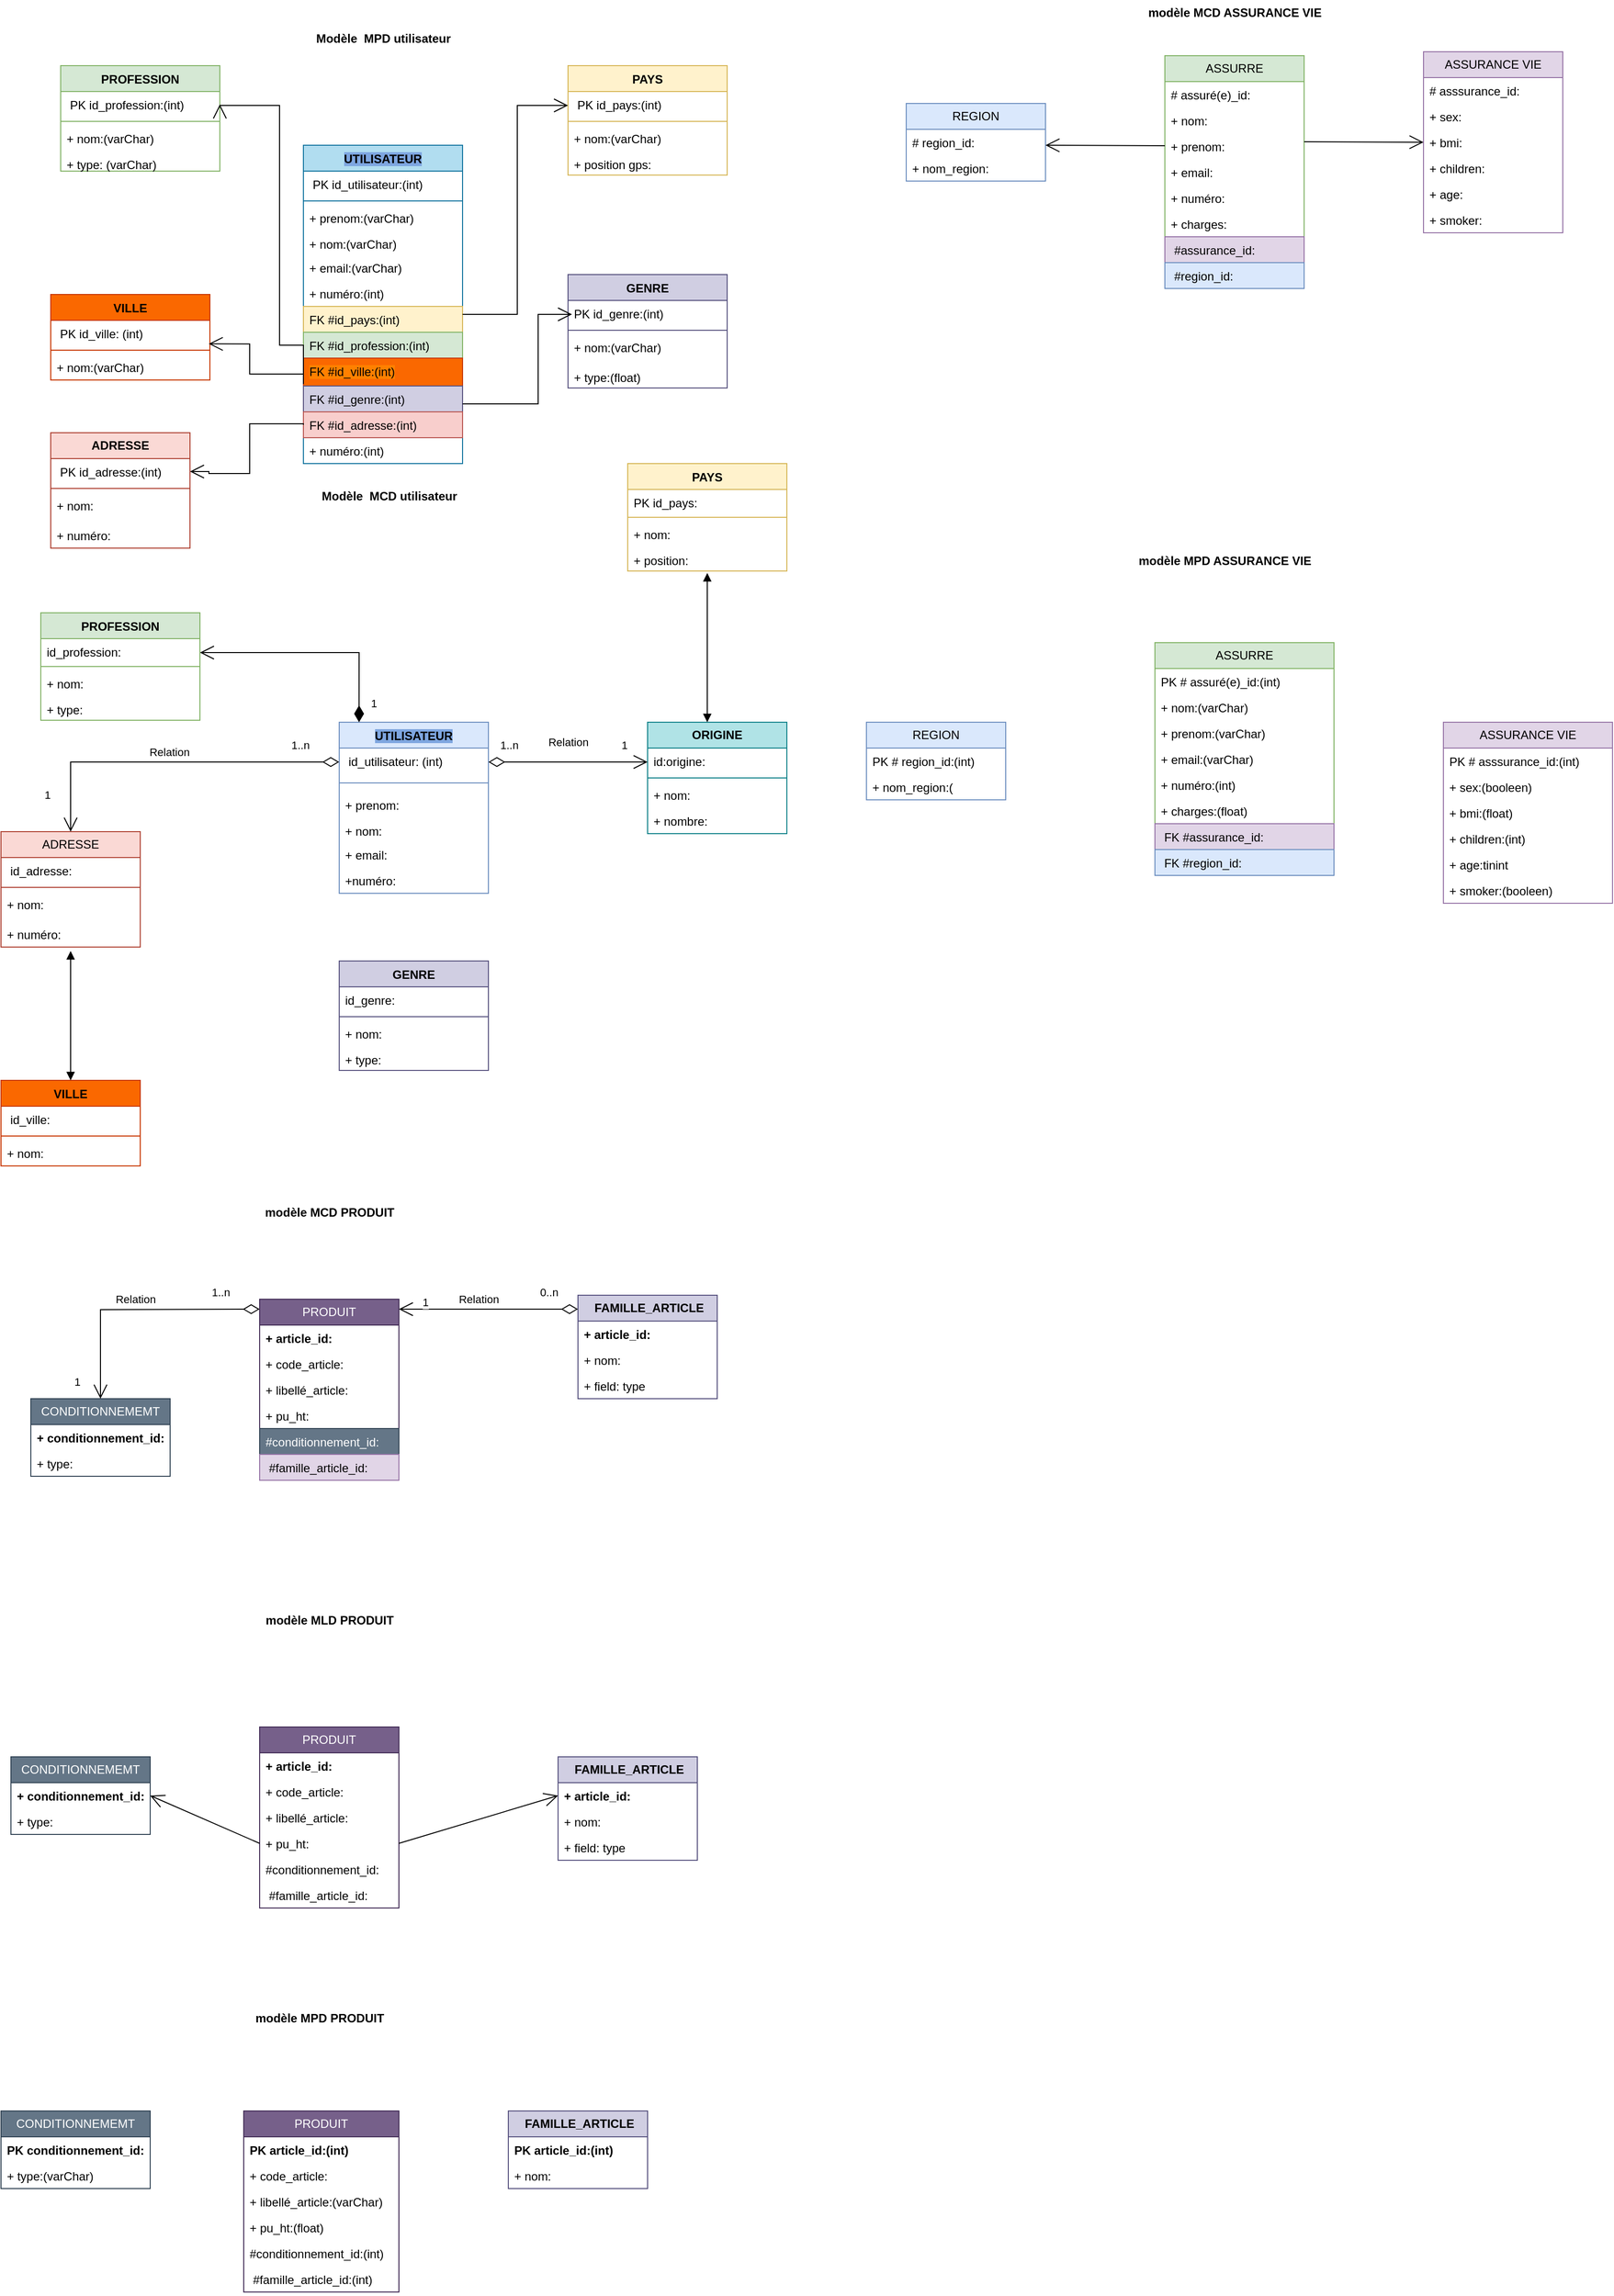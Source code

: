 <mxfile version="21.0.6" type="github">
  <diagram name="Page-1" id="-MoPRSJ0ztHnOSRFyJmR">
    <mxGraphModel dx="794" dy="422" grid="1" gridSize="10" guides="1" tooltips="1" connect="1" arrows="1" fold="1" page="1" pageScale="1" pageWidth="827" pageHeight="1169" math="0" shadow="0">
      <root>
        <mxCell id="0" />
        <mxCell id="1" parent="0" />
        <mxCell id="WZtwjcjEcg0mqy3ExXSP-1" value="&lt;span style=&quot;background-color: rgb(126, 166, 224);&quot;&gt;UTILISATEUR&lt;/span&gt;" style="swimlane;fontStyle=1;align=center;verticalAlign=top;childLayout=stackLayout;horizontal=1;startSize=26;horizontalStack=0;resizeParent=1;resizeParentMax=0;resizeLast=0;collapsible=1;marginBottom=0;whiteSpace=wrap;html=1;fillColor=#b1ddf0;strokeColor=#10739e;" parent="1" vertex="1">
          <mxGeometry x="334" y="180" width="160" height="320" as="geometry" />
        </mxCell>
        <mxCell id="WZtwjcjEcg0mqy3ExXSP-2" value="&amp;nbsp;PK id_utilisateur:(int) " style="text;strokeColor=none;fillColor=none;align=left;verticalAlign=top;spacingLeft=4;spacingRight=4;overflow=hidden;rotatable=0;points=[[0,0.5],[1,0.5]];portConstraint=eastwest;whiteSpace=wrap;html=1;" parent="WZtwjcjEcg0mqy3ExXSP-1" vertex="1">
          <mxGeometry y="26" width="160" height="26" as="geometry" />
        </mxCell>
        <mxCell id="WZtwjcjEcg0mqy3ExXSP-3" value="" style="line;strokeWidth=1;fillColor=none;align=left;verticalAlign=middle;spacingTop=-1;spacingLeft=3;spacingRight=3;rotatable=0;labelPosition=right;points=[];portConstraint=eastwest;strokeColor=inherit;" parent="WZtwjcjEcg0mqy3ExXSP-1" vertex="1">
          <mxGeometry y="52" width="160" height="8" as="geometry" />
        </mxCell>
        <mxCell id="WZtwjcjEcg0mqy3ExXSP-4" value="+ prenom:(varChar)" style="text;strokeColor=none;fillColor=none;align=left;verticalAlign=top;spacingLeft=4;spacingRight=4;overflow=hidden;rotatable=0;points=[[0,0.5],[1,0.5]];portConstraint=eastwest;whiteSpace=wrap;html=1;" parent="WZtwjcjEcg0mqy3ExXSP-1" vertex="1">
          <mxGeometry y="60" width="160" height="26" as="geometry" />
        </mxCell>
        <mxCell id="WZtwjcjEcg0mqy3ExXSP-13" value="+ nom:(varChar) " style="text;strokeColor=none;fillColor=none;align=left;verticalAlign=top;spacingLeft=4;spacingRight=4;overflow=hidden;rotatable=0;points=[[0,0.5],[1,0.5]];portConstraint=eastwest;whiteSpace=wrap;html=1;" parent="WZtwjcjEcg0mqy3ExXSP-1" vertex="1">
          <mxGeometry y="86" width="160" height="24" as="geometry" />
        </mxCell>
        <mxCell id="WZtwjcjEcg0mqy3ExXSP-14" value="+ email:(varChar) " style="text;strokeColor=none;fillColor=none;align=left;verticalAlign=top;spacingLeft=4;spacingRight=4;overflow=hidden;rotatable=0;points=[[0,0.5],[1,0.5]];portConstraint=eastwest;whiteSpace=wrap;html=1;" parent="WZtwjcjEcg0mqy3ExXSP-1" vertex="1">
          <mxGeometry y="110" width="160" height="26" as="geometry" />
        </mxCell>
        <mxCell id="sIfNN0tsZgpvWgGrY86c-90" value="+ numéro:(int) " style="text;strokeColor=none;fillColor=none;align=left;verticalAlign=top;spacingLeft=4;spacingRight=4;overflow=hidden;rotatable=0;points=[[0,0.5],[1,0.5]];portConstraint=eastwest;whiteSpace=wrap;html=1;" vertex="1" parent="WZtwjcjEcg0mqy3ExXSP-1">
          <mxGeometry y="136" width="160" height="26" as="geometry" />
        </mxCell>
        <mxCell id="WZtwjcjEcg0mqy3ExXSP-17" value="FK #id_pays:(int) " style="text;strokeColor=#d6b656;fillColor=#fff2cc;align=left;verticalAlign=top;spacingLeft=4;spacingRight=4;overflow=hidden;rotatable=0;points=[[0,0.5],[1,0.5]];portConstraint=eastwest;whiteSpace=wrap;html=1;" parent="WZtwjcjEcg0mqy3ExXSP-1" vertex="1">
          <mxGeometry y="162" width="160" height="26" as="geometry" />
        </mxCell>
        <mxCell id="WZtwjcjEcg0mqy3ExXSP-15" value="&lt;span style=&quot;background-color: rgb(213, 232, 212);&quot;&gt;FK #id_profession:(int)&lt;/span&gt;" style="text;strokeColor=#82b366;fillColor=#d5e8d4;align=left;verticalAlign=top;spacingLeft=4;spacingRight=4;overflow=hidden;rotatable=0;points=[[0,0.5],[1,0.5]];portConstraint=eastwest;whiteSpace=wrap;html=1;" parent="WZtwjcjEcg0mqy3ExXSP-1" vertex="1">
          <mxGeometry y="188" width="160" height="26" as="geometry" />
        </mxCell>
        <mxCell id="WZtwjcjEcg0mqy3ExXSP-16" value="&lt;span style=&quot;background-color: rgb(255, 128, 0);&quot;&gt;FK #id_ville:(int) &lt;/span&gt;" style="text;strokeColor=#C73500;fillColor=#fa6800;align=left;verticalAlign=top;spacingLeft=4;spacingRight=4;overflow=hidden;rotatable=0;points=[[0,0.5],[1,0.5]];portConstraint=eastwest;whiteSpace=wrap;html=1;fontColor=#000000;" parent="WZtwjcjEcg0mqy3ExXSP-1" vertex="1">
          <mxGeometry y="214" width="160" height="28" as="geometry" />
        </mxCell>
        <mxCell id="WZtwjcjEcg0mqy3ExXSP-18" value="FK #id_genre:(int)" style="text;strokeColor=#56517e;fillColor=#d0cee2;align=left;verticalAlign=top;spacingLeft=4;spacingRight=4;overflow=hidden;rotatable=0;points=[[0,0.5],[1,0.5]];portConstraint=eastwest;whiteSpace=wrap;html=1;" parent="WZtwjcjEcg0mqy3ExXSP-1" vertex="1">
          <mxGeometry y="242" width="160" height="26" as="geometry" />
        </mxCell>
        <mxCell id="sIfNN0tsZgpvWgGrY86c-118" value="FK #id_adresse:(int) " style="text;strokeColor=#b85450;fillColor=#f8cecc;align=left;verticalAlign=top;spacingLeft=4;spacingRight=4;overflow=hidden;rotatable=0;points=[[0,0.5],[1,0.5]];portConstraint=eastwest;whiteSpace=wrap;html=1;" vertex="1" parent="WZtwjcjEcg0mqy3ExXSP-1">
          <mxGeometry y="268" width="160" height="26" as="geometry" />
        </mxCell>
        <mxCell id="sIfNN0tsZgpvWgGrY86c-119" value="+ numéro:(int) " style="text;strokeColor=none;fillColor=none;align=left;verticalAlign=top;spacingLeft=4;spacingRight=4;overflow=hidden;rotatable=0;points=[[0,0.5],[1,0.5]];portConstraint=eastwest;whiteSpace=wrap;html=1;" vertex="1" parent="WZtwjcjEcg0mqy3ExXSP-1">
          <mxGeometry y="294" width="160" height="26" as="geometry" />
        </mxCell>
        <mxCell id="WZtwjcjEcg0mqy3ExXSP-20" value="PROFESSION" style="swimlane;fontStyle=1;align=center;verticalAlign=top;childLayout=stackLayout;horizontal=1;startSize=26;horizontalStack=0;resizeParent=1;resizeParentMax=0;resizeLast=0;collapsible=1;marginBottom=0;whiteSpace=wrap;html=1;fillColor=#d5e8d4;strokeColor=#82b366;" parent="1" vertex="1">
          <mxGeometry x="90" y="100" width="160" height="106" as="geometry" />
        </mxCell>
        <mxCell id="WZtwjcjEcg0mqy3ExXSP-21" value="&amp;nbsp;PK id_profession:(int) " style="text;strokeColor=none;fillColor=none;align=left;verticalAlign=top;spacingLeft=4;spacingRight=4;overflow=hidden;rotatable=0;points=[[0,0.5],[1,0.5]];portConstraint=eastwest;whiteSpace=wrap;html=1;" parent="WZtwjcjEcg0mqy3ExXSP-20" vertex="1">
          <mxGeometry y="26" width="160" height="26" as="geometry" />
        </mxCell>
        <mxCell id="WZtwjcjEcg0mqy3ExXSP-22" value="" style="line;strokeWidth=1;fillColor=none;align=left;verticalAlign=middle;spacingTop=-1;spacingLeft=3;spacingRight=3;rotatable=0;labelPosition=right;points=[];portConstraint=eastwest;strokeColor=inherit;" parent="WZtwjcjEcg0mqy3ExXSP-20" vertex="1">
          <mxGeometry y="52" width="160" height="8" as="geometry" />
        </mxCell>
        <mxCell id="WZtwjcjEcg0mqy3ExXSP-23" value="+ nom:(varChar)" style="text;strokeColor=none;fillColor=none;align=left;verticalAlign=top;spacingLeft=4;spacingRight=4;overflow=hidden;rotatable=0;points=[[0,0.5],[1,0.5]];portConstraint=eastwest;whiteSpace=wrap;html=1;" parent="WZtwjcjEcg0mqy3ExXSP-20" vertex="1">
          <mxGeometry y="60" width="160" height="26" as="geometry" />
        </mxCell>
        <mxCell id="WZtwjcjEcg0mqy3ExXSP-24" value="+ type: (varChar)" style="text;strokeColor=none;fillColor=none;align=left;verticalAlign=top;spacingLeft=4;spacingRight=4;overflow=hidden;rotatable=0;points=[[0,0.5],[1,0.5]];portConstraint=eastwest;whiteSpace=wrap;html=1;" parent="WZtwjcjEcg0mqy3ExXSP-20" vertex="1">
          <mxGeometry y="86" width="160" height="20" as="geometry" />
        </mxCell>
        <mxCell id="WZtwjcjEcg0mqy3ExXSP-31" value="VILLE" style="swimlane;fontStyle=1;align=center;verticalAlign=top;childLayout=stackLayout;horizontal=1;startSize=26;horizontalStack=0;resizeParent=1;resizeParentMax=0;resizeLast=0;collapsible=1;marginBottom=0;whiteSpace=wrap;html=1;fillColor=#fa6800;fontColor=#000000;strokeColor=#C73500;" parent="1" vertex="1">
          <mxGeometry x="80" y="330" width="160" height="86" as="geometry" />
        </mxCell>
        <mxCell id="WZtwjcjEcg0mqy3ExXSP-32" value="&amp;nbsp;PK id_ville: (int)" style="text;strokeColor=none;fillColor=none;align=left;verticalAlign=top;spacingLeft=4;spacingRight=4;overflow=hidden;rotatable=0;points=[[0,0.5],[1,0.5]];portConstraint=eastwest;whiteSpace=wrap;html=1;" parent="WZtwjcjEcg0mqy3ExXSP-31" vertex="1">
          <mxGeometry y="26" width="160" height="26" as="geometry" />
        </mxCell>
        <mxCell id="WZtwjcjEcg0mqy3ExXSP-33" value="" style="line;strokeWidth=1;fillColor=none;align=left;verticalAlign=middle;spacingTop=-1;spacingLeft=3;spacingRight=3;rotatable=0;labelPosition=right;points=[];portConstraint=eastwest;strokeColor=inherit;" parent="WZtwjcjEcg0mqy3ExXSP-31" vertex="1">
          <mxGeometry y="52" width="160" height="8" as="geometry" />
        </mxCell>
        <mxCell id="WZtwjcjEcg0mqy3ExXSP-34" value="+ nom:(varChar)" style="text;strokeColor=none;fillColor=none;align=left;verticalAlign=top;spacingLeft=4;spacingRight=4;overflow=hidden;rotatable=0;points=[[0,0.5],[1,0.5]];portConstraint=eastwest;whiteSpace=wrap;html=1;" parent="WZtwjcjEcg0mqy3ExXSP-31" vertex="1">
          <mxGeometry y="60" width="160" height="26" as="geometry" />
        </mxCell>
        <mxCell id="WZtwjcjEcg0mqy3ExXSP-36" value="PAYS" style="swimlane;fontStyle=1;align=center;verticalAlign=top;childLayout=stackLayout;horizontal=1;startSize=26;horizontalStack=0;resizeParent=1;resizeParentMax=0;resizeLast=0;collapsible=1;marginBottom=0;whiteSpace=wrap;html=1;fillColor=#fff2cc;strokeColor=#d6b656;" parent="1" vertex="1">
          <mxGeometry x="600" y="100" width="160" height="110" as="geometry" />
        </mxCell>
        <mxCell id="WZtwjcjEcg0mqy3ExXSP-37" value="&amp;nbsp;PK id_pays:(int) " style="text;strokeColor=none;fillColor=none;align=left;verticalAlign=top;spacingLeft=4;spacingRight=4;overflow=hidden;rotatable=0;points=[[0,0.5],[1,0.5]];portConstraint=eastwest;whiteSpace=wrap;html=1;" parent="WZtwjcjEcg0mqy3ExXSP-36" vertex="1">
          <mxGeometry y="26" width="160" height="26" as="geometry" />
        </mxCell>
        <mxCell id="WZtwjcjEcg0mqy3ExXSP-38" value="" style="line;strokeWidth=1;fillColor=none;align=left;verticalAlign=middle;spacingTop=-1;spacingLeft=3;spacingRight=3;rotatable=0;labelPosition=right;points=[];portConstraint=eastwest;strokeColor=inherit;" parent="WZtwjcjEcg0mqy3ExXSP-36" vertex="1">
          <mxGeometry y="52" width="160" height="8" as="geometry" />
        </mxCell>
        <mxCell id="WZtwjcjEcg0mqy3ExXSP-39" value="+ nom:(varChar)" style="text;strokeColor=none;fillColor=none;align=left;verticalAlign=top;spacingLeft=4;spacingRight=4;overflow=hidden;rotatable=0;points=[[0,0.5],[1,0.5]];portConstraint=eastwest;whiteSpace=wrap;html=1;" parent="WZtwjcjEcg0mqy3ExXSP-36" vertex="1">
          <mxGeometry y="60" width="160" height="26" as="geometry" />
        </mxCell>
        <mxCell id="WZtwjcjEcg0mqy3ExXSP-40" value="+ position gps:" style="text;strokeColor=none;fillColor=none;align=left;verticalAlign=top;spacingLeft=4;spacingRight=4;overflow=hidden;rotatable=0;points=[[0,0.5],[1,0.5]];portConstraint=eastwest;whiteSpace=wrap;html=1;" parent="WZtwjcjEcg0mqy3ExXSP-36" vertex="1">
          <mxGeometry y="86" width="160" height="24" as="geometry" />
        </mxCell>
        <mxCell id="WZtwjcjEcg0mqy3ExXSP-41" value="GENRE" style="swimlane;fontStyle=1;align=center;verticalAlign=top;childLayout=stackLayout;horizontal=1;startSize=26;horizontalStack=0;resizeParent=1;resizeParentMax=0;resizeLast=0;collapsible=1;marginBottom=0;whiteSpace=wrap;html=1;fillColor=#d0cee2;strokeColor=#56517e;" parent="1" vertex="1">
          <mxGeometry x="600" y="310" width="160" height="114" as="geometry" />
        </mxCell>
        <mxCell id="WZtwjcjEcg0mqy3ExXSP-42" value="PK id_genre:(int)" style="text;strokeColor=none;fillColor=none;align=left;verticalAlign=top;spacingLeft=4;spacingRight=4;overflow=hidden;rotatable=0;points=[[0,0.5],[1,0.5]];portConstraint=eastwest;whiteSpace=wrap;html=1;" parent="WZtwjcjEcg0mqy3ExXSP-41" vertex="1">
          <mxGeometry y="26" width="160" height="26" as="geometry" />
        </mxCell>
        <mxCell id="WZtwjcjEcg0mqy3ExXSP-43" value="" style="line;strokeWidth=1;fillColor=none;align=left;verticalAlign=middle;spacingTop=-1;spacingLeft=3;spacingRight=3;rotatable=0;labelPosition=right;points=[];portConstraint=eastwest;strokeColor=inherit;" parent="WZtwjcjEcg0mqy3ExXSP-41" vertex="1">
          <mxGeometry y="52" width="160" height="8" as="geometry" />
        </mxCell>
        <mxCell id="WZtwjcjEcg0mqy3ExXSP-44" value="+ nom:(varChar)" style="text;strokeColor=none;fillColor=none;align=left;verticalAlign=top;spacingLeft=4;spacingRight=4;overflow=hidden;rotatable=0;points=[[0,0.5],[1,0.5]];portConstraint=eastwest;whiteSpace=wrap;html=1;" parent="WZtwjcjEcg0mqy3ExXSP-41" vertex="1">
          <mxGeometry y="60" width="160" height="30" as="geometry" />
        </mxCell>
        <mxCell id="WZtwjcjEcg0mqy3ExXSP-45" value="+ type:(float) " style="text;strokeColor=none;fillColor=none;align=left;verticalAlign=top;spacingLeft=4;spacingRight=4;overflow=hidden;rotatable=0;points=[[0,0.5],[1,0.5]];portConstraint=eastwest;whiteSpace=wrap;html=1;" parent="WZtwjcjEcg0mqy3ExXSP-41" vertex="1">
          <mxGeometry y="90" width="160" height="24" as="geometry" />
        </mxCell>
        <mxCell id="WZtwjcjEcg0mqy3ExXSP-52" value="Modèle&amp;nbsp; MPD utilisateur" style="text;align=center;fontStyle=1;verticalAlign=middle;spacingLeft=3;spacingRight=3;strokeColor=none;rotatable=0;points=[[0,0.5],[1,0.5]];portConstraint=eastwest;html=1;" parent="1" vertex="1">
          <mxGeometry x="294" y="60" width="240" height="26" as="geometry" />
        </mxCell>
        <mxCell id="WZtwjcjEcg0mqy3ExXSP-53" value="&lt;span style=&quot;background-color: rgb(126, 166, 224);&quot;&gt;UTILISATEUR&lt;/span&gt;" style="swimlane;fontStyle=1;align=center;verticalAlign=top;childLayout=stackLayout;horizontal=1;startSize=26;horizontalStack=0;resizeParent=1;resizeParentMax=0;resizeLast=0;collapsible=1;marginBottom=0;whiteSpace=wrap;html=1;fillColor=#dae8fc;strokeColor=#6c8ebf;" parent="1" vertex="1">
          <mxGeometry x="370" y="760" width="150" height="172" as="geometry" />
        </mxCell>
        <mxCell id="WZtwjcjEcg0mqy3ExXSP-54" value="&amp;nbsp;id_utilisateur: (int)" style="text;strokeColor=none;fillColor=none;align=left;verticalAlign=top;spacingLeft=4;spacingRight=4;overflow=hidden;rotatable=0;points=[[0,0.5],[1,0.5]];portConstraint=eastwest;whiteSpace=wrap;html=1;" parent="WZtwjcjEcg0mqy3ExXSP-53" vertex="1">
          <mxGeometry y="26" width="150" height="26" as="geometry" />
        </mxCell>
        <mxCell id="WZtwjcjEcg0mqy3ExXSP-55" value="" style="line;strokeWidth=1;fillColor=none;align=left;verticalAlign=middle;spacingTop=-1;spacingLeft=3;spacingRight=3;rotatable=0;labelPosition=right;points=[];portConstraint=eastwest;strokeColor=inherit;" parent="WZtwjcjEcg0mqy3ExXSP-53" vertex="1">
          <mxGeometry y="52" width="150" height="18" as="geometry" />
        </mxCell>
        <mxCell id="WZtwjcjEcg0mqy3ExXSP-56" value="+ prenom:" style="text;strokeColor=none;fillColor=none;align=left;verticalAlign=top;spacingLeft=4;spacingRight=4;overflow=hidden;rotatable=0;points=[[0,0.5],[1,0.5]];portConstraint=eastwest;whiteSpace=wrap;html=1;" parent="WZtwjcjEcg0mqy3ExXSP-53" vertex="1">
          <mxGeometry y="70" width="150" height="26" as="geometry" />
        </mxCell>
        <mxCell id="WZtwjcjEcg0mqy3ExXSP-57" value="+ nom: " style="text;strokeColor=none;fillColor=none;align=left;verticalAlign=top;spacingLeft=4;spacingRight=4;overflow=hidden;rotatable=0;points=[[0,0.5],[1,0.5]];portConstraint=eastwest;whiteSpace=wrap;html=1;" parent="WZtwjcjEcg0mqy3ExXSP-53" vertex="1">
          <mxGeometry y="96" width="150" height="24" as="geometry" />
        </mxCell>
        <mxCell id="WZtwjcjEcg0mqy3ExXSP-58" value="+ email: " style="text;strokeColor=none;fillColor=none;align=left;verticalAlign=top;spacingLeft=4;spacingRight=4;overflow=hidden;rotatable=0;points=[[0,0.5],[1,0.5]];portConstraint=eastwest;whiteSpace=wrap;html=1;" parent="WZtwjcjEcg0mqy3ExXSP-53" vertex="1">
          <mxGeometry y="120" width="150" height="26" as="geometry" />
        </mxCell>
        <mxCell id="sIfNN0tsZgpvWgGrY86c-89" value="+numéro: " style="text;strokeColor=none;fillColor=none;align=left;verticalAlign=top;spacingLeft=4;spacingRight=4;overflow=hidden;rotatable=0;points=[[0,0.5],[1,0.5]];portConstraint=eastwest;whiteSpace=wrap;html=1;" vertex="1" parent="WZtwjcjEcg0mqy3ExXSP-53">
          <mxGeometry y="146" width="150" height="26" as="geometry" />
        </mxCell>
        <mxCell id="WZtwjcjEcg0mqy3ExXSP-64" value="GENRE" style="swimlane;fontStyle=1;align=center;verticalAlign=top;childLayout=stackLayout;horizontal=1;startSize=26;horizontalStack=0;resizeParent=1;resizeParentMax=0;resizeLast=0;collapsible=1;marginBottom=0;whiteSpace=wrap;html=1;fillColor=#d0cee2;strokeColor=#56517e;" parent="1" vertex="1">
          <mxGeometry x="370" y="1000" width="150" height="110" as="geometry" />
        </mxCell>
        <mxCell id="WZtwjcjEcg0mqy3ExXSP-65" value="id_genre: " style="text;strokeColor=none;fillColor=none;align=left;verticalAlign=top;spacingLeft=4;spacingRight=4;overflow=hidden;rotatable=0;points=[[0,0.5],[1,0.5]];portConstraint=eastwest;whiteSpace=wrap;html=1;" parent="WZtwjcjEcg0mqy3ExXSP-64" vertex="1">
          <mxGeometry y="26" width="150" height="26" as="geometry" />
        </mxCell>
        <mxCell id="WZtwjcjEcg0mqy3ExXSP-66" value="" style="line;strokeWidth=1;fillColor=none;align=left;verticalAlign=middle;spacingTop=-1;spacingLeft=3;spacingRight=3;rotatable=0;labelPosition=right;points=[];portConstraint=eastwest;strokeColor=inherit;" parent="WZtwjcjEcg0mqy3ExXSP-64" vertex="1">
          <mxGeometry y="52" width="150" height="8" as="geometry" />
        </mxCell>
        <mxCell id="WZtwjcjEcg0mqy3ExXSP-67" value="+ nom:" style="text;strokeColor=none;fillColor=none;align=left;verticalAlign=top;spacingLeft=4;spacingRight=4;overflow=hidden;rotatable=0;points=[[0,0.5],[1,0.5]];portConstraint=eastwest;whiteSpace=wrap;html=1;" parent="WZtwjcjEcg0mqy3ExXSP-64" vertex="1">
          <mxGeometry y="60" width="150" height="26" as="geometry" />
        </mxCell>
        <mxCell id="WZtwjcjEcg0mqy3ExXSP-68" value="+ type: " style="text;strokeColor=none;fillColor=none;align=left;verticalAlign=top;spacingLeft=4;spacingRight=4;overflow=hidden;rotatable=0;points=[[0,0.5],[1,0.5]];portConstraint=eastwest;whiteSpace=wrap;html=1;" parent="WZtwjcjEcg0mqy3ExXSP-64" vertex="1">
          <mxGeometry y="86" width="150" height="24" as="geometry" />
        </mxCell>
        <mxCell id="WZtwjcjEcg0mqy3ExXSP-69" value="PAYS" style="swimlane;fontStyle=1;align=center;verticalAlign=top;childLayout=stackLayout;horizontal=1;startSize=26;horizontalStack=0;resizeParent=1;resizeParentMax=0;resizeLast=0;collapsible=1;marginBottom=0;whiteSpace=wrap;html=1;fillColor=#fff2cc;strokeColor=#d6b656;" parent="1" vertex="1">
          <mxGeometry x="660" y="500" width="160" height="108" as="geometry" />
        </mxCell>
        <mxCell id="WZtwjcjEcg0mqy3ExXSP-70" value="PK id_pays: " style="text;strokeColor=none;fillColor=none;align=left;verticalAlign=top;spacingLeft=4;spacingRight=4;overflow=hidden;rotatable=0;points=[[0,0.5],[1,0.5]];portConstraint=eastwest;whiteSpace=wrap;html=1;" parent="WZtwjcjEcg0mqy3ExXSP-69" vertex="1">
          <mxGeometry y="26" width="160" height="24" as="geometry" />
        </mxCell>
        <mxCell id="WZtwjcjEcg0mqy3ExXSP-71" value="" style="line;strokeWidth=1;fillColor=none;align=left;verticalAlign=middle;spacingTop=-1;spacingLeft=3;spacingRight=3;rotatable=0;labelPosition=right;points=[];portConstraint=eastwest;strokeColor=inherit;" parent="WZtwjcjEcg0mqy3ExXSP-69" vertex="1">
          <mxGeometry y="50" width="160" height="8" as="geometry" />
        </mxCell>
        <mxCell id="WZtwjcjEcg0mqy3ExXSP-72" value="+ nom:" style="text;strokeColor=none;fillColor=none;align=left;verticalAlign=top;spacingLeft=4;spacingRight=4;overflow=hidden;rotatable=0;points=[[0,0.5],[1,0.5]];portConstraint=eastwest;whiteSpace=wrap;html=1;" parent="WZtwjcjEcg0mqy3ExXSP-69" vertex="1">
          <mxGeometry y="58" width="160" height="26" as="geometry" />
        </mxCell>
        <mxCell id="WZtwjcjEcg0mqy3ExXSP-73" value="+ position: " style="text;strokeColor=none;fillColor=none;align=left;verticalAlign=top;spacingLeft=4;spacingRight=4;overflow=hidden;rotatable=0;points=[[0,0.5],[1,0.5]];portConstraint=eastwest;whiteSpace=wrap;html=1;" parent="WZtwjcjEcg0mqy3ExXSP-69" vertex="1">
          <mxGeometry y="84" width="160" height="24" as="geometry" />
        </mxCell>
        <mxCell id="sIfNN0tsZgpvWgGrY86c-1" value="PROFESSION" style="swimlane;fontStyle=1;align=center;verticalAlign=top;childLayout=stackLayout;horizontal=1;startSize=26;horizontalStack=0;resizeParent=1;resizeParentMax=0;resizeLast=0;collapsible=1;marginBottom=0;whiteSpace=wrap;html=1;fillColor=#d5e8d4;strokeColor=#82b366;" vertex="1" parent="1">
          <mxGeometry x="70" y="650" width="160" height="108" as="geometry" />
        </mxCell>
        <mxCell id="sIfNN0tsZgpvWgGrY86c-2" value="id_profession: " style="text;strokeColor=none;fillColor=none;align=left;verticalAlign=top;spacingLeft=4;spacingRight=4;overflow=hidden;rotatable=0;points=[[0,0.5],[1,0.5]];portConstraint=eastwest;whiteSpace=wrap;html=1;" vertex="1" parent="sIfNN0tsZgpvWgGrY86c-1">
          <mxGeometry y="26" width="160" height="24" as="geometry" />
        </mxCell>
        <mxCell id="sIfNN0tsZgpvWgGrY86c-3" value="" style="line;strokeWidth=1;fillColor=none;align=left;verticalAlign=middle;spacingTop=-1;spacingLeft=3;spacingRight=3;rotatable=0;labelPosition=right;points=[];portConstraint=eastwest;strokeColor=inherit;" vertex="1" parent="sIfNN0tsZgpvWgGrY86c-1">
          <mxGeometry y="50" width="160" height="8" as="geometry" />
        </mxCell>
        <mxCell id="sIfNN0tsZgpvWgGrY86c-4" value="+ nom:" style="text;strokeColor=none;fillColor=none;align=left;verticalAlign=top;spacingLeft=4;spacingRight=4;overflow=hidden;rotatable=0;points=[[0,0.5],[1,0.5]];portConstraint=eastwest;whiteSpace=wrap;html=1;" vertex="1" parent="sIfNN0tsZgpvWgGrY86c-1">
          <mxGeometry y="58" width="160" height="26" as="geometry" />
        </mxCell>
        <mxCell id="sIfNN0tsZgpvWgGrY86c-5" value="+ type: " style="text;strokeColor=none;fillColor=none;align=left;verticalAlign=top;spacingLeft=4;spacingRight=4;overflow=hidden;rotatable=0;points=[[0,0.5],[1,0.5]];portConstraint=eastwest;whiteSpace=wrap;html=1;" vertex="1" parent="sIfNN0tsZgpvWgGrY86c-1">
          <mxGeometry y="84" width="160" height="24" as="geometry" />
        </mxCell>
        <mxCell id="sIfNN0tsZgpvWgGrY86c-6" value="VILLE" style="swimlane;fontStyle=1;align=center;verticalAlign=top;childLayout=stackLayout;horizontal=1;startSize=26;horizontalStack=0;resizeParent=1;resizeParentMax=0;resizeLast=0;collapsible=1;marginBottom=0;whiteSpace=wrap;html=1;fillColor=#FA6800;fontColor=#000000;strokeColor=#C73500;" vertex="1" parent="1">
          <mxGeometry x="30" y="1120" width="140" height="86" as="geometry" />
        </mxCell>
        <mxCell id="sIfNN0tsZgpvWgGrY86c-7" value="&amp;nbsp;id_ville: " style="text;strokeColor=none;fillColor=none;align=left;verticalAlign=top;spacingLeft=4;spacingRight=4;overflow=hidden;rotatable=0;points=[[0,0.5],[1,0.5]];portConstraint=eastwest;whiteSpace=wrap;html=1;" vertex="1" parent="sIfNN0tsZgpvWgGrY86c-6">
          <mxGeometry y="26" width="140" height="26" as="geometry" />
        </mxCell>
        <mxCell id="sIfNN0tsZgpvWgGrY86c-8" value="" style="line;strokeWidth=1;fillColor=none;align=left;verticalAlign=middle;spacingTop=-1;spacingLeft=3;spacingRight=3;rotatable=0;labelPosition=right;points=[];portConstraint=eastwest;strokeColor=inherit;" vertex="1" parent="sIfNN0tsZgpvWgGrY86c-6">
          <mxGeometry y="52" width="140" height="8" as="geometry" />
        </mxCell>
        <mxCell id="sIfNN0tsZgpvWgGrY86c-9" value="+ nom:" style="text;strokeColor=none;fillColor=none;align=left;verticalAlign=top;spacingLeft=4;spacingRight=4;overflow=hidden;rotatable=0;points=[[0,0.5],[1,0.5]];portConstraint=eastwest;whiteSpace=wrap;html=1;" vertex="1" parent="sIfNN0tsZgpvWgGrY86c-6">
          <mxGeometry y="60" width="140" height="26" as="geometry" />
        </mxCell>
        <mxCell id="sIfNN0tsZgpvWgGrY86c-10" value="ADRESSE" style="swimlane;fontStyle=0;childLayout=stackLayout;horizontal=1;startSize=26;fillColor=#fad9d5;horizontalStack=0;resizeParent=1;resizeParentMax=0;resizeLast=0;collapsible=1;marginBottom=0;whiteSpace=wrap;html=1;strokeColor=#ae4132;" vertex="1" parent="1">
          <mxGeometry x="30" y="870" width="140" height="116" as="geometry" />
        </mxCell>
        <mxCell id="sIfNN0tsZgpvWgGrY86c-11" value="&amp;nbsp;id_adresse: " style="text;strokeColor=none;fillColor=none;align=left;verticalAlign=top;spacingLeft=4;spacingRight=4;overflow=hidden;rotatable=0;points=[[0,0.5],[1,0.5]];portConstraint=eastwest;whiteSpace=wrap;html=1;" vertex="1" parent="sIfNN0tsZgpvWgGrY86c-10">
          <mxGeometry y="26" width="140" height="26" as="geometry" />
        </mxCell>
        <mxCell id="sIfNN0tsZgpvWgGrY86c-18" value="" style="line;strokeWidth=1;fillColor=none;align=left;verticalAlign=middle;spacingTop=-1;spacingLeft=3;spacingRight=3;rotatable=0;labelPosition=right;points=[];portConstraint=eastwest;strokeColor=inherit;" vertex="1" parent="sIfNN0tsZgpvWgGrY86c-10">
          <mxGeometry y="52" width="140" height="8" as="geometry" />
        </mxCell>
        <mxCell id="sIfNN0tsZgpvWgGrY86c-12" value="+ nom:" style="text;strokeColor=none;fillColor=none;align=left;verticalAlign=top;spacingLeft=4;spacingRight=4;overflow=hidden;rotatable=0;points=[[0,0.5],[1,0.5]];portConstraint=eastwest;whiteSpace=wrap;html=1;" vertex="1" parent="sIfNN0tsZgpvWgGrY86c-10">
          <mxGeometry y="60" width="140" height="30" as="geometry" />
        </mxCell>
        <mxCell id="sIfNN0tsZgpvWgGrY86c-13" value="+ numéro:" style="text;strokeColor=none;fillColor=none;align=left;verticalAlign=top;spacingLeft=4;spacingRight=4;overflow=hidden;rotatable=0;points=[[0,0.5],[1,0.5]];portConstraint=eastwest;whiteSpace=wrap;html=1;" vertex="1" parent="sIfNN0tsZgpvWgGrY86c-10">
          <mxGeometry y="90" width="140" height="26" as="geometry" />
        </mxCell>
        <mxCell id="sIfNN0tsZgpvWgGrY86c-14" value="&lt;b&gt;ORIGINE&lt;/b&gt;" style="swimlane;fontStyle=0;childLayout=stackLayout;horizontal=1;startSize=26;fillColor=#b0e3e6;horizontalStack=0;resizeParent=1;resizeParentMax=0;resizeLast=0;collapsible=1;marginBottom=0;whiteSpace=wrap;html=1;strokeColor=#0e8088;" vertex="1" parent="1">
          <mxGeometry x="680" y="760" width="140" height="112" as="geometry" />
        </mxCell>
        <mxCell id="sIfNN0tsZgpvWgGrY86c-15" value="id:origine:" style="text;strokeColor=none;fillColor=none;align=left;verticalAlign=top;spacingLeft=4;spacingRight=4;overflow=hidden;rotatable=0;points=[[0,0.5],[1,0.5]];portConstraint=eastwest;whiteSpace=wrap;html=1;" vertex="1" parent="sIfNN0tsZgpvWgGrY86c-14">
          <mxGeometry y="26" width="140" height="26" as="geometry" />
        </mxCell>
        <mxCell id="sIfNN0tsZgpvWgGrY86c-19" value="" style="line;strokeWidth=1;fillColor=none;align=left;verticalAlign=middle;spacingTop=-1;spacingLeft=3;spacingRight=3;rotatable=0;labelPosition=right;points=[];portConstraint=eastwest;strokeColor=inherit;" vertex="1" parent="sIfNN0tsZgpvWgGrY86c-14">
          <mxGeometry y="52" width="140" height="8" as="geometry" />
        </mxCell>
        <mxCell id="sIfNN0tsZgpvWgGrY86c-16" value="+ nom:" style="text;strokeColor=none;fillColor=none;align=left;verticalAlign=top;spacingLeft=4;spacingRight=4;overflow=hidden;rotatable=0;points=[[0,0.5],[1,0.5]];portConstraint=eastwest;whiteSpace=wrap;html=1;" vertex="1" parent="sIfNN0tsZgpvWgGrY86c-14">
          <mxGeometry y="60" width="140" height="26" as="geometry" />
        </mxCell>
        <mxCell id="sIfNN0tsZgpvWgGrY86c-17" value="+ nombre:" style="text;strokeColor=none;fillColor=none;align=left;verticalAlign=top;spacingLeft=4;spacingRight=4;overflow=hidden;rotatable=0;points=[[0,0.5],[1,0.5]];portConstraint=eastwest;whiteSpace=wrap;html=1;" vertex="1" parent="sIfNN0tsZgpvWgGrY86c-14">
          <mxGeometry y="86" width="140" height="26" as="geometry" />
        </mxCell>
        <mxCell id="sIfNN0tsZgpvWgGrY86c-22" value="Relation" style="endArrow=open;html=1;endSize=12;startArrow=diamondThin;startSize=14;startFill=0;edgeStyle=orthogonalEdgeStyle;rounded=0;" edge="1" parent="1" source="WZtwjcjEcg0mqy3ExXSP-54" target="sIfNN0tsZgpvWgGrY86c-10">
          <mxGeometry y="-10" relative="1" as="geometry">
            <mxPoint x="320" y="770" as="sourcePoint" />
            <mxPoint x="70" y="856" as="targetPoint" />
            <Array as="points">
              <mxPoint x="100" y="800" />
            </Array>
            <mxPoint x="-1" as="offset" />
          </mxGeometry>
        </mxCell>
        <mxCell id="sIfNN0tsZgpvWgGrY86c-24" value="1" style="edgeLabel;resizable=0;html=1;align=right;verticalAlign=top;" connectable="0" vertex="1" parent="sIfNN0tsZgpvWgGrY86c-22">
          <mxGeometry x="1" relative="1" as="geometry">
            <mxPoint x="-20" y="-50" as="offset" />
          </mxGeometry>
        </mxCell>
        <mxCell id="sIfNN0tsZgpvWgGrY86c-32" value="1..n" style="edgeLabel;resizable=0;html=1;align=left;verticalAlign=top;" connectable="0" vertex="1" parent="sIfNN0tsZgpvWgGrY86c-22">
          <mxGeometry x="-1" relative="1" as="geometry">
            <mxPoint x="-50" y="-30" as="offset" />
          </mxGeometry>
        </mxCell>
        <mxCell id="sIfNN0tsZgpvWgGrY86c-29" value="Relation" style="endArrow=open;html=1;endSize=12;startArrow=diamondThin;startSize=14;startFill=0;edgeStyle=orthogonalEdgeStyle;rounded=0;" edge="1" parent="1">
          <mxGeometry y="20" relative="1" as="geometry">
            <mxPoint x="520" y="800" as="sourcePoint" />
            <mxPoint x="680" y="800" as="targetPoint" />
            <mxPoint as="offset" />
          </mxGeometry>
        </mxCell>
        <mxCell id="sIfNN0tsZgpvWgGrY86c-30" value="1..n" style="edgeLabel;resizable=0;html=1;align=left;verticalAlign=top;" connectable="0" vertex="1" parent="sIfNN0tsZgpvWgGrY86c-29">
          <mxGeometry x="-1" relative="1" as="geometry">
            <mxPoint x="10" y="-30" as="offset" />
          </mxGeometry>
        </mxCell>
        <mxCell id="sIfNN0tsZgpvWgGrY86c-31" value="1" style="edgeLabel;resizable=0;html=1;align=right;verticalAlign=top;" connectable="0" vertex="1" parent="sIfNN0tsZgpvWgGrY86c-29">
          <mxGeometry x="1" relative="1" as="geometry">
            <mxPoint x="-20" y="-30" as="offset" />
          </mxGeometry>
        </mxCell>
        <mxCell id="sIfNN0tsZgpvWgGrY86c-33" value="PRODUIT" style="swimlane;fontStyle=0;childLayout=stackLayout;horizontal=1;startSize=26;fillColor=#76608a;horizontalStack=0;resizeParent=1;resizeParentMax=0;resizeLast=0;collapsible=1;marginBottom=0;whiteSpace=wrap;html=1;fontColor=#ffffff;strokeColor=#432D57;" vertex="1" parent="1">
          <mxGeometry x="290" y="1340" width="140" height="182" as="geometry" />
        </mxCell>
        <mxCell id="sIfNN0tsZgpvWgGrY86c-34" value="&lt;b&gt;+ article_id: &lt;/b&gt;" style="text;strokeColor=none;fillColor=none;align=left;verticalAlign=top;spacingLeft=4;spacingRight=4;overflow=hidden;rotatable=0;points=[[0,0.5],[1,0.5]];portConstraint=eastwest;whiteSpace=wrap;html=1;" vertex="1" parent="sIfNN0tsZgpvWgGrY86c-33">
          <mxGeometry y="26" width="140" height="26" as="geometry" />
        </mxCell>
        <mxCell id="sIfNN0tsZgpvWgGrY86c-35" value="+ code_article: " style="text;strokeColor=none;fillColor=none;align=left;verticalAlign=top;spacingLeft=4;spacingRight=4;overflow=hidden;rotatable=0;points=[[0,0.5],[1,0.5]];portConstraint=eastwest;whiteSpace=wrap;html=1;" vertex="1" parent="sIfNN0tsZgpvWgGrY86c-33">
          <mxGeometry y="52" width="140" height="26" as="geometry" />
        </mxCell>
        <mxCell id="sIfNN0tsZgpvWgGrY86c-60" value="+ libellé_article: " style="text;strokeColor=none;fillColor=none;align=left;verticalAlign=top;spacingLeft=4;spacingRight=4;overflow=hidden;rotatable=0;points=[[0,0.5],[1,0.5]];portConstraint=eastwest;whiteSpace=wrap;html=1;" vertex="1" parent="sIfNN0tsZgpvWgGrY86c-33">
          <mxGeometry y="78" width="140" height="26" as="geometry" />
        </mxCell>
        <mxCell id="sIfNN0tsZgpvWgGrY86c-36" value="+ pu_ht: " style="text;strokeColor=none;fillColor=none;align=left;verticalAlign=top;spacingLeft=4;spacingRight=4;overflow=hidden;rotatable=0;points=[[0,0.5],[1,0.5]];portConstraint=eastwest;whiteSpace=wrap;html=1;" vertex="1" parent="sIfNN0tsZgpvWgGrY86c-33">
          <mxGeometry y="104" width="140" height="26" as="geometry" />
        </mxCell>
        <mxCell id="sIfNN0tsZgpvWgGrY86c-49" value="#conditionnement_id: " style="text;strokeColor=#314354;fillColor=#647687;align=left;verticalAlign=top;spacingLeft=4;spacingRight=4;overflow=hidden;rotatable=0;points=[[0,0.5],[1,0.5]];portConstraint=eastwest;whiteSpace=wrap;html=1;fontColor=#ffffff;" vertex="1" parent="sIfNN0tsZgpvWgGrY86c-33">
          <mxGeometry y="130" width="140" height="26" as="geometry" />
        </mxCell>
        <mxCell id="sIfNN0tsZgpvWgGrY86c-50" value="&amp;nbsp;#famille_article_id: " style="text;strokeColor=#9673a6;fillColor=#e1d5e7;align=left;verticalAlign=top;spacingLeft=4;spacingRight=4;overflow=hidden;rotatable=0;points=[[0,0.5],[1,0.5]];portConstraint=eastwest;whiteSpace=wrap;html=1;" vertex="1" parent="sIfNN0tsZgpvWgGrY86c-33">
          <mxGeometry y="156" width="140" height="26" as="geometry" />
        </mxCell>
        <mxCell id="sIfNN0tsZgpvWgGrY86c-37" value="CONDITIONNEMEMT" style="swimlane;fontStyle=0;childLayout=stackLayout;horizontal=1;startSize=26;fillColor=#647687;horizontalStack=0;resizeParent=1;resizeParentMax=0;resizeLast=0;collapsible=1;marginBottom=0;whiteSpace=wrap;html=1;fontColor=#ffffff;strokeColor=#314354;" vertex="1" parent="1">
          <mxGeometry x="60" y="1440" width="140" height="78" as="geometry" />
        </mxCell>
        <mxCell id="sIfNN0tsZgpvWgGrY86c-38" value="&lt;b&gt;+ conditionnement_id: &lt;/b&gt;" style="text;strokeColor=none;fillColor=none;align=left;verticalAlign=top;spacingLeft=4;spacingRight=4;overflow=hidden;rotatable=0;points=[[0,0.5],[1,0.5]];portConstraint=eastwest;whiteSpace=wrap;html=1;" vertex="1" parent="sIfNN0tsZgpvWgGrY86c-37">
          <mxGeometry y="26" width="140" height="26" as="geometry" />
        </mxCell>
        <mxCell id="sIfNN0tsZgpvWgGrY86c-39" value="+ type: " style="text;strokeColor=none;fillColor=none;align=left;verticalAlign=top;spacingLeft=4;spacingRight=4;overflow=hidden;rotatable=0;points=[[0,0.5],[1,0.5]];portConstraint=eastwest;whiteSpace=wrap;html=1;" vertex="1" parent="sIfNN0tsZgpvWgGrY86c-37">
          <mxGeometry y="52" width="140" height="26" as="geometry" />
        </mxCell>
        <mxCell id="sIfNN0tsZgpvWgGrY86c-41" value="&lt;b&gt;&amp;nbsp;FAMILLE_ARTICLE&lt;/b&gt;" style="swimlane;fontStyle=0;childLayout=stackLayout;horizontal=1;startSize=26;fillColor=#d0cee2;horizontalStack=0;resizeParent=1;resizeParentMax=0;resizeLast=0;collapsible=1;marginBottom=0;whiteSpace=wrap;html=1;strokeColor=#56517e;" vertex="1" parent="1">
          <mxGeometry x="610" y="1336" width="140" height="104" as="geometry" />
        </mxCell>
        <mxCell id="sIfNN0tsZgpvWgGrY86c-42" value="&lt;b&gt;+ article_id: &lt;/b&gt;" style="text;strokeColor=none;fillColor=none;align=left;verticalAlign=top;spacingLeft=4;spacingRight=4;overflow=hidden;rotatable=0;points=[[0,0.5],[1,0.5]];portConstraint=eastwest;whiteSpace=wrap;html=1;" vertex="1" parent="sIfNN0tsZgpvWgGrY86c-41">
          <mxGeometry y="26" width="140" height="26" as="geometry" />
        </mxCell>
        <mxCell id="sIfNN0tsZgpvWgGrY86c-43" value="+ nom: " style="text;strokeColor=none;fillColor=none;align=left;verticalAlign=top;spacingLeft=4;spacingRight=4;overflow=hidden;rotatable=0;points=[[0,0.5],[1,0.5]];portConstraint=eastwest;whiteSpace=wrap;html=1;" vertex="1" parent="sIfNN0tsZgpvWgGrY86c-41">
          <mxGeometry y="52" width="140" height="26" as="geometry" />
        </mxCell>
        <mxCell id="sIfNN0tsZgpvWgGrY86c-44" value="+ field: type" style="text;strokeColor=none;fillColor=none;align=left;verticalAlign=top;spacingLeft=4;spacingRight=4;overflow=hidden;rotatable=0;points=[[0,0.5],[1,0.5]];portConstraint=eastwest;whiteSpace=wrap;html=1;" vertex="1" parent="sIfNN0tsZgpvWgGrY86c-41">
          <mxGeometry y="78" width="140" height="26" as="geometry" />
        </mxCell>
        <mxCell id="sIfNN0tsZgpvWgGrY86c-45" value="modèle MCD PRODUIT" style="text;align=center;fontStyle=1;verticalAlign=middle;spacingLeft=3;spacingRight=3;strokeColor=none;rotatable=0;points=[[0,0.5],[1,0.5]];portConstraint=eastwest;html=1;" vertex="1" parent="1">
          <mxGeometry x="320" y="1240" width="80" height="26" as="geometry" />
        </mxCell>
        <mxCell id="sIfNN0tsZgpvWgGrY86c-51" value="Relation" style="endArrow=open;html=1;endSize=12;startArrow=diamondThin;startSize=14;startFill=0;edgeStyle=orthogonalEdgeStyle;rounded=0;entryX=0.5;entryY=0;entryDx=0;entryDy=0;" edge="1" parent="1" target="sIfNN0tsZgpvWgGrY86c-37">
          <mxGeometry y="-10" relative="1" as="geometry">
            <mxPoint x="290" y="1350" as="sourcePoint" />
            <mxPoint x="130" y="1350" as="targetPoint" />
            <mxPoint as="offset" />
          </mxGeometry>
        </mxCell>
        <mxCell id="sIfNN0tsZgpvWgGrY86c-52" value="1..n" style="edgeLabel;resizable=0;html=1;align=left;verticalAlign=top;" connectable="0" vertex="1" parent="sIfNN0tsZgpvWgGrY86c-51">
          <mxGeometry x="-1" relative="1" as="geometry">
            <mxPoint x="-50" y="-30" as="offset" />
          </mxGeometry>
        </mxCell>
        <mxCell id="sIfNN0tsZgpvWgGrY86c-53" value="1" style="edgeLabel;resizable=0;html=1;align=right;verticalAlign=top;" connectable="0" vertex="1" parent="sIfNN0tsZgpvWgGrY86c-51">
          <mxGeometry x="1" relative="1" as="geometry">
            <mxPoint x="-20" y="-30" as="offset" />
          </mxGeometry>
        </mxCell>
        <mxCell id="sIfNN0tsZgpvWgGrY86c-61" value="Relation" style="endArrow=open;html=1;endSize=12;startArrow=diamondThin;startSize=14;startFill=0;edgeStyle=orthogonalEdgeStyle;rounded=0;" edge="1" parent="1">
          <mxGeometry x="0.111" y="-10" relative="1" as="geometry">
            <mxPoint x="610" y="1350" as="sourcePoint" />
            <mxPoint x="430" y="1350" as="targetPoint" />
            <mxPoint as="offset" />
          </mxGeometry>
        </mxCell>
        <mxCell id="sIfNN0tsZgpvWgGrY86c-62" value="0..n" style="edgeLabel;resizable=0;html=1;align=left;verticalAlign=top;" connectable="0" vertex="1" parent="sIfNN0tsZgpvWgGrY86c-61">
          <mxGeometry x="-1" relative="1" as="geometry">
            <mxPoint x="-40" y="-30" as="offset" />
          </mxGeometry>
        </mxCell>
        <mxCell id="sIfNN0tsZgpvWgGrY86c-63" value="1" style="edgeLabel;resizable=0;html=1;align=right;verticalAlign=top;" connectable="0" vertex="1" parent="sIfNN0tsZgpvWgGrY86c-61">
          <mxGeometry x="1" relative="1" as="geometry">
            <mxPoint x="30" y="-20" as="offset" />
          </mxGeometry>
        </mxCell>
        <mxCell id="sIfNN0tsZgpvWgGrY86c-67" value="modèle MLD PRODUIT" style="text;align=center;fontStyle=1;verticalAlign=middle;spacingLeft=3;spacingRight=3;strokeColor=none;rotatable=0;points=[[0,0.5],[1,0.5]];portConstraint=eastwest;html=1;" vertex="1" parent="1">
          <mxGeometry x="320" y="1650" width="80" height="26" as="geometry" />
        </mxCell>
        <mxCell id="sIfNN0tsZgpvWgGrY86c-68" value="PRODUIT" style="swimlane;fontStyle=0;childLayout=stackLayout;horizontal=1;startSize=26;fillColor=#76608a;horizontalStack=0;resizeParent=1;resizeParentMax=0;resizeLast=0;collapsible=1;marginBottom=0;whiteSpace=wrap;html=1;fontColor=#ffffff;strokeColor=#432D57;" vertex="1" parent="1">
          <mxGeometry x="290" y="1770" width="140" height="182" as="geometry" />
        </mxCell>
        <mxCell id="sIfNN0tsZgpvWgGrY86c-69" value="&lt;b&gt;+ article_id: &lt;/b&gt;" style="text;strokeColor=none;fillColor=none;align=left;verticalAlign=top;spacingLeft=4;spacingRight=4;overflow=hidden;rotatable=0;points=[[0,0.5],[1,0.5]];portConstraint=eastwest;whiteSpace=wrap;html=1;" vertex="1" parent="sIfNN0tsZgpvWgGrY86c-68">
          <mxGeometry y="26" width="140" height="26" as="geometry" />
        </mxCell>
        <mxCell id="sIfNN0tsZgpvWgGrY86c-70" value="+ code_article: " style="text;strokeColor=none;fillColor=none;align=left;verticalAlign=top;spacingLeft=4;spacingRight=4;overflow=hidden;rotatable=0;points=[[0,0.5],[1,0.5]];portConstraint=eastwest;whiteSpace=wrap;html=1;" vertex="1" parent="sIfNN0tsZgpvWgGrY86c-68">
          <mxGeometry y="52" width="140" height="26" as="geometry" />
        </mxCell>
        <mxCell id="sIfNN0tsZgpvWgGrY86c-71" value="+ libellé_article: " style="text;strokeColor=none;fillColor=none;align=left;verticalAlign=top;spacingLeft=4;spacingRight=4;overflow=hidden;rotatable=0;points=[[0,0.5],[1,0.5]];portConstraint=eastwest;whiteSpace=wrap;html=1;" vertex="1" parent="sIfNN0tsZgpvWgGrY86c-68">
          <mxGeometry y="78" width="140" height="26" as="geometry" />
        </mxCell>
        <mxCell id="sIfNN0tsZgpvWgGrY86c-72" value="+ pu_ht: " style="text;strokeColor=none;fillColor=none;align=left;verticalAlign=top;spacingLeft=4;spacingRight=4;overflow=hidden;rotatable=0;points=[[0,0.5],[1,0.5]];portConstraint=eastwest;whiteSpace=wrap;html=1;" vertex="1" parent="sIfNN0tsZgpvWgGrY86c-68">
          <mxGeometry y="104" width="140" height="26" as="geometry" />
        </mxCell>
        <mxCell id="sIfNN0tsZgpvWgGrY86c-73" value="#conditionnement_id: " style="text;strokeColor=none;fillColor=none;align=left;verticalAlign=top;spacingLeft=4;spacingRight=4;overflow=hidden;rotatable=0;points=[[0,0.5],[1,0.5]];portConstraint=eastwest;whiteSpace=wrap;html=1;" vertex="1" parent="sIfNN0tsZgpvWgGrY86c-68">
          <mxGeometry y="130" width="140" height="26" as="geometry" />
        </mxCell>
        <mxCell id="sIfNN0tsZgpvWgGrY86c-74" value="&amp;nbsp;#famille_article_id: " style="text;strokeColor=none;fillColor=none;align=left;verticalAlign=top;spacingLeft=4;spacingRight=4;overflow=hidden;rotatable=0;points=[[0,0.5],[1,0.5]];portConstraint=eastwest;whiteSpace=wrap;html=1;" vertex="1" parent="sIfNN0tsZgpvWgGrY86c-68">
          <mxGeometry y="156" width="140" height="26" as="geometry" />
        </mxCell>
        <mxCell id="sIfNN0tsZgpvWgGrY86c-75" value="CONDITIONNEMEMT" style="swimlane;fontStyle=0;childLayout=stackLayout;horizontal=1;startSize=26;fillColor=#647687;horizontalStack=0;resizeParent=1;resizeParentMax=0;resizeLast=0;collapsible=1;marginBottom=0;whiteSpace=wrap;html=1;fontColor=#ffffff;strokeColor=#314354;" vertex="1" parent="1">
          <mxGeometry x="40" y="1800" width="140" height="78" as="geometry" />
        </mxCell>
        <mxCell id="sIfNN0tsZgpvWgGrY86c-76" value="&lt;b&gt;+ conditionnement_id: &lt;/b&gt;" style="text;strokeColor=none;fillColor=none;align=left;verticalAlign=top;spacingLeft=4;spacingRight=4;overflow=hidden;rotatable=0;points=[[0,0.5],[1,0.5]];portConstraint=eastwest;whiteSpace=wrap;html=1;" vertex="1" parent="sIfNN0tsZgpvWgGrY86c-75">
          <mxGeometry y="26" width="140" height="26" as="geometry" />
        </mxCell>
        <mxCell id="sIfNN0tsZgpvWgGrY86c-77" value="+ type: " style="text;strokeColor=none;fillColor=none;align=left;verticalAlign=top;spacingLeft=4;spacingRight=4;overflow=hidden;rotatable=0;points=[[0,0.5],[1,0.5]];portConstraint=eastwest;whiteSpace=wrap;html=1;" vertex="1" parent="sIfNN0tsZgpvWgGrY86c-75">
          <mxGeometry y="52" width="140" height="26" as="geometry" />
        </mxCell>
        <mxCell id="sIfNN0tsZgpvWgGrY86c-78" value="&lt;b&gt;&amp;nbsp;FAMILLE_ARTICLE&lt;/b&gt;" style="swimlane;fontStyle=0;childLayout=stackLayout;horizontal=1;startSize=26;fillColor=#d0cee2;horizontalStack=0;resizeParent=1;resizeParentMax=0;resizeLast=0;collapsible=1;marginBottom=0;whiteSpace=wrap;html=1;strokeColor=#56517e;" vertex="1" parent="1">
          <mxGeometry x="590" y="1800" width="140" height="104" as="geometry" />
        </mxCell>
        <mxCell id="sIfNN0tsZgpvWgGrY86c-79" value="&lt;b&gt;+ article_id: &lt;/b&gt;" style="text;strokeColor=none;fillColor=none;align=left;verticalAlign=top;spacingLeft=4;spacingRight=4;overflow=hidden;rotatable=0;points=[[0,0.5],[1,0.5]];portConstraint=eastwest;whiteSpace=wrap;html=1;" vertex="1" parent="sIfNN0tsZgpvWgGrY86c-78">
          <mxGeometry y="26" width="140" height="26" as="geometry" />
        </mxCell>
        <mxCell id="sIfNN0tsZgpvWgGrY86c-80" value="+ nom: " style="text;strokeColor=none;fillColor=none;align=left;verticalAlign=top;spacingLeft=4;spacingRight=4;overflow=hidden;rotatable=0;points=[[0,0.5],[1,0.5]];portConstraint=eastwest;whiteSpace=wrap;html=1;" vertex="1" parent="sIfNN0tsZgpvWgGrY86c-78">
          <mxGeometry y="52" width="140" height="26" as="geometry" />
        </mxCell>
        <mxCell id="sIfNN0tsZgpvWgGrY86c-81" value="+ field: type" style="text;strokeColor=none;fillColor=none;align=left;verticalAlign=top;spacingLeft=4;spacingRight=4;overflow=hidden;rotatable=0;points=[[0,0.5],[1,0.5]];portConstraint=eastwest;whiteSpace=wrap;html=1;" vertex="1" parent="sIfNN0tsZgpvWgGrY86c-78">
          <mxGeometry y="78" width="140" height="26" as="geometry" />
        </mxCell>
        <mxCell id="sIfNN0tsZgpvWgGrY86c-82" value="1" style="endArrow=open;html=1;endSize=12;startArrow=diamondThin;startSize=14;startFill=1;edgeStyle=orthogonalEdgeStyle;align=left;verticalAlign=bottom;rounded=0;exitX=0.133;exitY=0;exitDx=0;exitDy=0;exitPerimeter=0;" edge="1" parent="1" source="WZtwjcjEcg0mqy3ExXSP-53">
          <mxGeometry x="-0.915" y="-10" relative="1" as="geometry">
            <mxPoint x="430" y="710" as="sourcePoint" />
            <mxPoint x="230" y="690" as="targetPoint" />
            <Array as="points">
              <mxPoint x="390" y="690" />
              <mxPoint x="270" y="690" />
            </Array>
            <mxPoint as="offset" />
          </mxGeometry>
        </mxCell>
        <mxCell id="sIfNN0tsZgpvWgGrY86c-83" value="" style="endArrow=block;startArrow=block;endFill=1;startFill=1;html=1;rounded=0;" edge="1" parent="1">
          <mxGeometry width="160" relative="1" as="geometry">
            <mxPoint x="740" y="610" as="sourcePoint" />
            <mxPoint x="740" y="760" as="targetPoint" />
          </mxGeometry>
        </mxCell>
        <mxCell id="sIfNN0tsZgpvWgGrY86c-84" value="" style="endArrow=block;startArrow=block;endFill=1;startFill=1;html=1;rounded=0;exitX=0.5;exitY=1.154;exitDx=0;exitDy=0;exitPerimeter=0;entryX=0.5;entryY=0;entryDx=0;entryDy=0;" edge="1" parent="1" source="sIfNN0tsZgpvWgGrY86c-13" target="sIfNN0tsZgpvWgGrY86c-6">
          <mxGeometry width="160" relative="1" as="geometry">
            <mxPoint x="20" y="1050" as="sourcePoint" />
            <mxPoint x="180" y="1050" as="targetPoint" />
          </mxGeometry>
        </mxCell>
        <mxCell id="sIfNN0tsZgpvWgGrY86c-85" value="Modèle&amp;nbsp; MCD utilisateur" style="text;align=center;fontStyle=1;verticalAlign=middle;spacingLeft=3;spacingRight=3;strokeColor=none;rotatable=0;points=[[0,0.5],[1,0.5]];portConstraint=eastwest;html=1;" vertex="1" parent="1">
          <mxGeometry x="300" y="520" width="240" height="26" as="geometry" />
        </mxCell>
        <mxCell id="sIfNN0tsZgpvWgGrY86c-86" value="" style="endArrow=open;endFill=1;endSize=12;html=1;rounded=0;entryX=1;entryY=0.5;entryDx=0;entryDy=0;exitX=0;exitY=0.5;exitDx=0;exitDy=0;" edge="1" parent="1" source="sIfNN0tsZgpvWgGrY86c-72" target="sIfNN0tsZgpvWgGrY86c-76">
          <mxGeometry width="160" relative="1" as="geometry">
            <mxPoint x="100" y="1950" as="sourcePoint" />
            <mxPoint x="260" y="1950" as="targetPoint" />
          </mxGeometry>
        </mxCell>
        <mxCell id="sIfNN0tsZgpvWgGrY86c-87" value="" style="endArrow=open;endFill=1;endSize=12;html=1;rounded=0;entryX=0;entryY=0.5;entryDx=0;entryDy=0;exitX=1;exitY=0.5;exitDx=0;exitDy=0;" edge="1" parent="1" source="sIfNN0tsZgpvWgGrY86c-72" target="sIfNN0tsZgpvWgGrY86c-79">
          <mxGeometry width="160" relative="1" as="geometry">
            <mxPoint x="560" y="1904" as="sourcePoint" />
            <mxPoint x="450" y="1856" as="targetPoint" />
          </mxGeometry>
        </mxCell>
        <mxCell id="sIfNN0tsZgpvWgGrY86c-88" value="modèle MPD PRODUIT" style="text;align=center;fontStyle=1;verticalAlign=middle;spacingLeft=3;spacingRight=3;strokeColor=none;rotatable=0;points=[[0,0.5],[1,0.5]];portConstraint=eastwest;html=1;" vertex="1" parent="1">
          <mxGeometry x="310" y="2050" width="80" height="26" as="geometry" />
        </mxCell>
        <mxCell id="sIfNN0tsZgpvWgGrY86c-93" value="" style="endArrow=open;endFill=1;endSize=12;html=1;rounded=0;edgeStyle=orthogonalEdgeStyle;" edge="1" parent="1">
          <mxGeometry width="160" relative="1" as="geometry">
            <mxPoint x="494" y="440" as="sourcePoint" />
            <mxPoint x="604" y="350" as="targetPoint" />
            <Array as="points">
              <mxPoint x="570" y="440" />
              <mxPoint x="570" y="350" />
            </Array>
          </mxGeometry>
        </mxCell>
        <mxCell id="sIfNN0tsZgpvWgGrY86c-94" value="" style="endArrow=open;endFill=1;endSize=12;html=1;rounded=0;edgeStyle=orthogonalEdgeStyle;" edge="1" parent="1" target="WZtwjcjEcg0mqy3ExXSP-37">
          <mxGeometry width="160" relative="1" as="geometry">
            <mxPoint x="494" y="350" as="sourcePoint" />
            <mxPoint x="604" y="260" as="targetPoint" />
            <Array as="points">
              <mxPoint x="549" y="350" />
              <mxPoint x="549" y="140" />
            </Array>
          </mxGeometry>
        </mxCell>
        <mxCell id="sIfNN0tsZgpvWgGrY86c-95" value="" style="endArrow=open;endFill=1;endSize=12;html=1;rounded=0;edgeStyle=orthogonalEdgeStyle;entryX=0.993;entryY=0.91;entryDx=0;entryDy=0;entryPerimeter=0;" edge="1" parent="1" target="WZtwjcjEcg0mqy3ExXSP-32">
          <mxGeometry width="160" relative="1" as="geometry">
            <mxPoint x="320" y="410" as="sourcePoint" />
            <mxPoint x="270" y="380" as="targetPoint" />
            <Array as="points">
              <mxPoint x="334" y="410" />
              <mxPoint x="280" y="410" />
              <mxPoint x="280" y="380" />
            </Array>
          </mxGeometry>
        </mxCell>
        <mxCell id="sIfNN0tsZgpvWgGrY86c-97" value="" style="endArrow=open;endFill=1;endSize=12;html=1;rounded=0;edgeStyle=orthogonalEdgeStyle;exitX=0;exitY=0.75;exitDx=0;exitDy=0;entryX=1;entryY=0.5;entryDx=0;entryDy=0;" edge="1" parent="1" source="WZtwjcjEcg0mqy3ExXSP-1" target="WZtwjcjEcg0mqy3ExXSP-21">
          <mxGeometry width="160" relative="1" as="geometry">
            <mxPoint x="260" y="250" as="sourcePoint" />
            <mxPoint x="310" y="140" as="targetPoint" />
            <Array as="points">
              <mxPoint x="310" y="381" />
              <mxPoint x="310" y="140" />
              <mxPoint x="250" y="140" />
            </Array>
          </mxGeometry>
        </mxCell>
        <mxCell id="sIfNN0tsZgpvWgGrY86c-99" value="PRODUIT" style="swimlane;fontStyle=0;childLayout=stackLayout;horizontal=1;startSize=26;fillColor=#76608a;horizontalStack=0;resizeParent=1;resizeParentMax=0;resizeLast=0;collapsible=1;marginBottom=0;whiteSpace=wrap;html=1;fontColor=#ffffff;strokeColor=#432D57;" vertex="1" parent="1">
          <mxGeometry x="274" y="2156" width="156" height="182" as="geometry" />
        </mxCell>
        <mxCell id="sIfNN0tsZgpvWgGrY86c-100" value="&lt;b&gt;PK article_id:(int) &lt;/b&gt;" style="text;strokeColor=none;fillColor=none;align=left;verticalAlign=top;spacingLeft=4;spacingRight=4;overflow=hidden;rotatable=0;points=[[0,0.5],[1,0.5]];portConstraint=eastwest;whiteSpace=wrap;html=1;" vertex="1" parent="sIfNN0tsZgpvWgGrY86c-99">
          <mxGeometry y="26" width="156" height="26" as="geometry" />
        </mxCell>
        <mxCell id="sIfNN0tsZgpvWgGrY86c-101" value="+ code_article: " style="text;strokeColor=none;fillColor=none;align=left;verticalAlign=top;spacingLeft=4;spacingRight=4;overflow=hidden;rotatable=0;points=[[0,0.5],[1,0.5]];portConstraint=eastwest;whiteSpace=wrap;html=1;" vertex="1" parent="sIfNN0tsZgpvWgGrY86c-99">
          <mxGeometry y="52" width="156" height="26" as="geometry" />
        </mxCell>
        <mxCell id="sIfNN0tsZgpvWgGrY86c-102" value="+ libellé_article:(varChar) " style="text;strokeColor=none;fillColor=none;align=left;verticalAlign=top;spacingLeft=4;spacingRight=4;overflow=hidden;rotatable=0;points=[[0,0.5],[1,0.5]];portConstraint=eastwest;whiteSpace=wrap;html=1;" vertex="1" parent="sIfNN0tsZgpvWgGrY86c-99">
          <mxGeometry y="78" width="156" height="26" as="geometry" />
        </mxCell>
        <mxCell id="sIfNN0tsZgpvWgGrY86c-103" value="+ pu_ht:(float) " style="text;strokeColor=none;fillColor=none;align=left;verticalAlign=top;spacingLeft=4;spacingRight=4;overflow=hidden;rotatable=0;points=[[0,0.5],[1,0.5]];portConstraint=eastwest;whiteSpace=wrap;html=1;" vertex="1" parent="sIfNN0tsZgpvWgGrY86c-99">
          <mxGeometry y="104" width="156" height="26" as="geometry" />
        </mxCell>
        <mxCell id="sIfNN0tsZgpvWgGrY86c-104" value="#conditionnement_id:(int) " style="text;strokeColor=none;fillColor=none;align=left;verticalAlign=top;spacingLeft=4;spacingRight=4;overflow=hidden;rotatable=0;points=[[0,0.5],[1,0.5]];portConstraint=eastwest;whiteSpace=wrap;html=1;" vertex="1" parent="sIfNN0tsZgpvWgGrY86c-99">
          <mxGeometry y="130" width="156" height="26" as="geometry" />
        </mxCell>
        <mxCell id="sIfNN0tsZgpvWgGrY86c-105" value="&amp;nbsp;#famille_article_id:(int) " style="text;strokeColor=none;fillColor=none;align=left;verticalAlign=top;spacingLeft=4;spacingRight=4;overflow=hidden;rotatable=0;points=[[0,0.5],[1,0.5]];portConstraint=eastwest;whiteSpace=wrap;html=1;" vertex="1" parent="sIfNN0tsZgpvWgGrY86c-99">
          <mxGeometry y="156" width="156" height="26" as="geometry" />
        </mxCell>
        <mxCell id="sIfNN0tsZgpvWgGrY86c-106" value="&lt;b&gt;&amp;nbsp;FAMILLE_ARTICLE&lt;/b&gt;" style="swimlane;fontStyle=0;childLayout=stackLayout;horizontal=1;startSize=26;fillColor=#d0cee2;horizontalStack=0;resizeParent=1;resizeParentMax=0;resizeLast=0;collapsible=1;marginBottom=0;whiteSpace=wrap;html=1;strokeColor=#56517e;" vertex="1" parent="1">
          <mxGeometry x="540" y="2156" width="140" height="78" as="geometry" />
        </mxCell>
        <mxCell id="sIfNN0tsZgpvWgGrY86c-107" value="&lt;b&gt;PK article_id:(int) &lt;/b&gt;" style="text;strokeColor=none;fillColor=none;align=left;verticalAlign=top;spacingLeft=4;spacingRight=4;overflow=hidden;rotatable=0;points=[[0,0.5],[1,0.5]];portConstraint=eastwest;whiteSpace=wrap;html=1;" vertex="1" parent="sIfNN0tsZgpvWgGrY86c-106">
          <mxGeometry y="26" width="140" height="26" as="geometry" />
        </mxCell>
        <mxCell id="sIfNN0tsZgpvWgGrY86c-108" value="+ nom: " style="text;strokeColor=none;fillColor=none;align=left;verticalAlign=top;spacingLeft=4;spacingRight=4;overflow=hidden;rotatable=0;points=[[0,0.5],[1,0.5]];portConstraint=eastwest;whiteSpace=wrap;html=1;" vertex="1" parent="sIfNN0tsZgpvWgGrY86c-106">
          <mxGeometry y="52" width="140" height="26" as="geometry" />
        </mxCell>
        <mxCell id="sIfNN0tsZgpvWgGrY86c-110" value="CONDITIONNEMEMT" style="swimlane;fontStyle=0;childLayout=stackLayout;horizontal=1;startSize=26;fillColor=#647687;horizontalStack=0;resizeParent=1;resizeParentMax=0;resizeLast=0;collapsible=1;marginBottom=0;whiteSpace=wrap;html=1;fontColor=#ffffff;strokeColor=#314354;" vertex="1" parent="1">
          <mxGeometry x="30" y="2156" width="150" height="78" as="geometry" />
        </mxCell>
        <mxCell id="sIfNN0tsZgpvWgGrY86c-111" value="&lt;b&gt;PK conditionnement_id: &lt;/b&gt;" style="text;strokeColor=none;fillColor=none;align=left;verticalAlign=top;spacingLeft=4;spacingRight=4;overflow=hidden;rotatable=0;points=[[0,0.5],[1,0.5]];portConstraint=eastwest;whiteSpace=wrap;html=1;" vertex="1" parent="sIfNN0tsZgpvWgGrY86c-110">
          <mxGeometry y="26" width="150" height="26" as="geometry" />
        </mxCell>
        <mxCell id="sIfNN0tsZgpvWgGrY86c-112" value="+ type:(varChar) " style="text;strokeColor=none;fillColor=none;align=left;verticalAlign=top;spacingLeft=4;spacingRight=4;overflow=hidden;rotatable=0;points=[[0,0.5],[1,0.5]];portConstraint=eastwest;whiteSpace=wrap;html=1;" vertex="1" parent="sIfNN0tsZgpvWgGrY86c-110">
          <mxGeometry y="52" width="150" height="26" as="geometry" />
        </mxCell>
        <mxCell id="sIfNN0tsZgpvWgGrY86c-113" value="&lt;b&gt;ADRESSE&lt;/b&gt;" style="swimlane;fontStyle=0;childLayout=stackLayout;horizontal=1;startSize=26;fillColor=#fad9d5;horizontalStack=0;resizeParent=1;resizeParentMax=0;resizeLast=0;collapsible=1;marginBottom=0;whiteSpace=wrap;html=1;strokeColor=#ae4132;" vertex="1" parent="1">
          <mxGeometry x="80" y="469" width="140" height="116" as="geometry" />
        </mxCell>
        <mxCell id="sIfNN0tsZgpvWgGrY86c-114" value="&amp;nbsp;PK id_adresse:(int) " style="text;strokeColor=none;fillColor=none;align=left;verticalAlign=top;spacingLeft=4;spacingRight=4;overflow=hidden;rotatable=0;points=[[0,0.5],[1,0.5]];portConstraint=eastwest;whiteSpace=wrap;html=1;" vertex="1" parent="sIfNN0tsZgpvWgGrY86c-113">
          <mxGeometry y="26" width="140" height="26" as="geometry" />
        </mxCell>
        <mxCell id="sIfNN0tsZgpvWgGrY86c-115" value="" style="line;strokeWidth=1;fillColor=none;align=left;verticalAlign=middle;spacingTop=-1;spacingLeft=3;spacingRight=3;rotatable=0;labelPosition=right;points=[];portConstraint=eastwest;strokeColor=inherit;" vertex="1" parent="sIfNN0tsZgpvWgGrY86c-113">
          <mxGeometry y="52" width="140" height="8" as="geometry" />
        </mxCell>
        <mxCell id="sIfNN0tsZgpvWgGrY86c-116" value="+ nom:" style="text;strokeColor=none;fillColor=none;align=left;verticalAlign=top;spacingLeft=4;spacingRight=4;overflow=hidden;rotatable=0;points=[[0,0.5],[1,0.5]];portConstraint=eastwest;whiteSpace=wrap;html=1;" vertex="1" parent="sIfNN0tsZgpvWgGrY86c-113">
          <mxGeometry y="60" width="140" height="30" as="geometry" />
        </mxCell>
        <mxCell id="sIfNN0tsZgpvWgGrY86c-117" value="+ numéro:" style="text;strokeColor=none;fillColor=none;align=left;verticalAlign=top;spacingLeft=4;spacingRight=4;overflow=hidden;rotatable=0;points=[[0,0.5],[1,0.5]];portConstraint=eastwest;whiteSpace=wrap;html=1;" vertex="1" parent="sIfNN0tsZgpvWgGrY86c-113">
          <mxGeometry y="90" width="140" height="26" as="geometry" />
        </mxCell>
        <mxCell id="sIfNN0tsZgpvWgGrY86c-120" value="" style="endArrow=open;endFill=1;endSize=12;html=1;rounded=0;edgeStyle=orthogonalEdgeStyle;entryX=1;entryY=0.5;entryDx=0;entryDy=0;exitX=0;exitY=0.5;exitDx=0;exitDy=0;" edge="1" parent="1" source="sIfNN0tsZgpvWgGrY86c-118" target="sIfNN0tsZgpvWgGrY86c-114">
          <mxGeometry width="160" relative="1" as="geometry">
            <mxPoint x="320" y="460" as="sourcePoint" />
            <mxPoint x="239" y="430" as="targetPoint" />
            <Array as="points">
              <mxPoint x="280" y="460" />
              <mxPoint x="280" y="510" />
              <mxPoint x="239" y="510" />
              <mxPoint x="239" y="508" />
            </Array>
          </mxGeometry>
        </mxCell>
        <mxCell id="sIfNN0tsZgpvWgGrY86c-121" value="ASSURANCE VIE" style="swimlane;fontStyle=0;childLayout=stackLayout;horizontal=1;startSize=26;fillColor=#e1d5e7;horizontalStack=0;resizeParent=1;resizeParentMax=0;resizeLast=0;collapsible=1;marginBottom=0;whiteSpace=wrap;html=1;strokeColor=#9673a6;" vertex="1" parent="1">
          <mxGeometry x="1460" y="86" width="140" height="182" as="geometry" />
        </mxCell>
        <mxCell id="sIfNN0tsZgpvWgGrY86c-122" value="# asssurance_id: " style="text;strokeColor=none;fillColor=none;align=left;verticalAlign=top;spacingLeft=4;spacingRight=4;overflow=hidden;rotatable=0;points=[[0,0.5],[1,0.5]];portConstraint=eastwest;whiteSpace=wrap;html=1;" vertex="1" parent="sIfNN0tsZgpvWgGrY86c-121">
          <mxGeometry y="26" width="140" height="26" as="geometry" />
        </mxCell>
        <mxCell id="sIfNN0tsZgpvWgGrY86c-123" value="+ sex: " style="text;strokeColor=none;fillColor=none;align=left;verticalAlign=top;spacingLeft=4;spacingRight=4;overflow=hidden;rotatable=0;points=[[0,0.5],[1,0.5]];portConstraint=eastwest;whiteSpace=wrap;html=1;" vertex="1" parent="sIfNN0tsZgpvWgGrY86c-121">
          <mxGeometry y="52" width="140" height="26" as="geometry" />
        </mxCell>
        <mxCell id="sIfNN0tsZgpvWgGrY86c-124" value="+ bmi: " style="text;strokeColor=none;fillColor=none;align=left;verticalAlign=top;spacingLeft=4;spacingRight=4;overflow=hidden;rotatable=0;points=[[0,0.5],[1,0.5]];portConstraint=eastwest;whiteSpace=wrap;html=1;" vertex="1" parent="sIfNN0tsZgpvWgGrY86c-121">
          <mxGeometry y="78" width="140" height="26" as="geometry" />
        </mxCell>
        <mxCell id="sIfNN0tsZgpvWgGrY86c-136" value="+ children: " style="text;strokeColor=none;fillColor=none;align=left;verticalAlign=top;spacingLeft=4;spacingRight=4;overflow=hidden;rotatable=0;points=[[0,0.5],[1,0.5]];portConstraint=eastwest;whiteSpace=wrap;html=1;" vertex="1" parent="sIfNN0tsZgpvWgGrY86c-121">
          <mxGeometry y="104" width="140" height="26" as="geometry" />
        </mxCell>
        <mxCell id="sIfNN0tsZgpvWgGrY86c-137" value="+ age: " style="text;strokeColor=none;fillColor=none;align=left;verticalAlign=top;spacingLeft=4;spacingRight=4;overflow=hidden;rotatable=0;points=[[0,0.5],[1,0.5]];portConstraint=eastwest;whiteSpace=wrap;html=1;" vertex="1" parent="sIfNN0tsZgpvWgGrY86c-121">
          <mxGeometry y="130" width="140" height="26" as="geometry" />
        </mxCell>
        <mxCell id="sIfNN0tsZgpvWgGrY86c-138" value="+ smoker: " style="text;strokeColor=none;fillColor=none;align=left;verticalAlign=top;spacingLeft=4;spacingRight=4;overflow=hidden;rotatable=0;points=[[0,0.5],[1,0.5]];portConstraint=eastwest;whiteSpace=wrap;html=1;" vertex="1" parent="sIfNN0tsZgpvWgGrY86c-121">
          <mxGeometry y="156" width="140" height="26" as="geometry" />
        </mxCell>
        <mxCell id="sIfNN0tsZgpvWgGrY86c-125" value="REGION" style="swimlane;fontStyle=0;childLayout=stackLayout;horizontal=1;startSize=26;fillColor=#dae8fc;horizontalStack=0;resizeParent=1;resizeParentMax=0;resizeLast=0;collapsible=1;marginBottom=0;whiteSpace=wrap;html=1;strokeColor=#6c8ebf;" vertex="1" parent="1">
          <mxGeometry x="940" y="138" width="140" height="78" as="geometry" />
        </mxCell>
        <mxCell id="sIfNN0tsZgpvWgGrY86c-126" value="# region_id: " style="text;strokeColor=none;fillColor=none;align=left;verticalAlign=top;spacingLeft=4;spacingRight=4;overflow=hidden;rotatable=0;points=[[0,0.5],[1,0.5]];portConstraint=eastwest;whiteSpace=wrap;html=1;" vertex="1" parent="sIfNN0tsZgpvWgGrY86c-125">
          <mxGeometry y="26" width="140" height="26" as="geometry" />
        </mxCell>
        <mxCell id="sIfNN0tsZgpvWgGrY86c-127" value="+ nom_region: " style="text;strokeColor=none;fillColor=none;align=left;verticalAlign=top;spacingLeft=4;spacingRight=4;overflow=hidden;rotatable=0;points=[[0,0.5],[1,0.5]];portConstraint=eastwest;whiteSpace=wrap;html=1;" vertex="1" parent="sIfNN0tsZgpvWgGrY86c-125">
          <mxGeometry y="52" width="140" height="26" as="geometry" />
        </mxCell>
        <mxCell id="sIfNN0tsZgpvWgGrY86c-129" value="ASSURRE" style="swimlane;fontStyle=0;childLayout=stackLayout;horizontal=1;startSize=26;fillColor=#d5e8d4;horizontalStack=0;resizeParent=1;resizeParentMax=0;resizeLast=0;collapsible=1;marginBottom=0;whiteSpace=wrap;html=1;strokeColor=#82b366;" vertex="1" parent="1">
          <mxGeometry x="1200" y="90" width="140" height="234" as="geometry" />
        </mxCell>
        <mxCell id="sIfNN0tsZgpvWgGrY86c-130" value="# assuré(e)_id: " style="text;strokeColor=none;fillColor=none;align=left;verticalAlign=top;spacingLeft=4;spacingRight=4;overflow=hidden;rotatable=0;points=[[0,0.5],[1,0.5]];portConstraint=eastwest;whiteSpace=wrap;html=1;" vertex="1" parent="sIfNN0tsZgpvWgGrY86c-129">
          <mxGeometry y="26" width="140" height="26" as="geometry" />
        </mxCell>
        <mxCell id="sIfNN0tsZgpvWgGrY86c-131" value="+ nom: " style="text;strokeColor=none;fillColor=none;align=left;verticalAlign=top;spacingLeft=4;spacingRight=4;overflow=hidden;rotatable=0;points=[[0,0.5],[1,0.5]];portConstraint=eastwest;whiteSpace=wrap;html=1;" vertex="1" parent="sIfNN0tsZgpvWgGrY86c-129">
          <mxGeometry y="52" width="140" height="26" as="geometry" />
        </mxCell>
        <mxCell id="sIfNN0tsZgpvWgGrY86c-132" value="+ prenom: " style="text;strokeColor=none;fillColor=none;align=left;verticalAlign=top;spacingLeft=4;spacingRight=4;overflow=hidden;rotatable=0;points=[[0,0.5],[1,0.5]];portConstraint=eastwest;whiteSpace=wrap;html=1;" vertex="1" parent="sIfNN0tsZgpvWgGrY86c-129">
          <mxGeometry y="78" width="140" height="26" as="geometry" />
        </mxCell>
        <mxCell id="sIfNN0tsZgpvWgGrY86c-133" value="+ email: " style="text;strokeColor=none;fillColor=none;align=left;verticalAlign=top;spacingLeft=4;spacingRight=4;overflow=hidden;rotatable=0;points=[[0,0.5],[1,0.5]];portConstraint=eastwest;whiteSpace=wrap;html=1;" vertex="1" parent="sIfNN0tsZgpvWgGrY86c-129">
          <mxGeometry y="104" width="140" height="26" as="geometry" />
        </mxCell>
        <mxCell id="sIfNN0tsZgpvWgGrY86c-134" value="+ numéro: " style="text;strokeColor=none;fillColor=none;align=left;verticalAlign=top;spacingLeft=4;spacingRight=4;overflow=hidden;rotatable=0;points=[[0,0.5],[1,0.5]];portConstraint=eastwest;whiteSpace=wrap;html=1;" vertex="1" parent="sIfNN0tsZgpvWgGrY86c-129">
          <mxGeometry y="130" width="140" height="26" as="geometry" />
        </mxCell>
        <mxCell id="sIfNN0tsZgpvWgGrY86c-135" value="+ charges: " style="text;strokeColor=none;fillColor=none;align=left;verticalAlign=top;spacingLeft=4;spacingRight=4;overflow=hidden;rotatable=0;points=[[0,0.5],[1,0.5]];portConstraint=eastwest;whiteSpace=wrap;html=1;" vertex="1" parent="sIfNN0tsZgpvWgGrY86c-129">
          <mxGeometry y="156" width="140" height="26" as="geometry" />
        </mxCell>
        <mxCell id="sIfNN0tsZgpvWgGrY86c-140" value="&amp;nbsp;#assurance_id: " style="text;strokeColor=#9673a6;fillColor=#e1d5e7;align=left;verticalAlign=top;spacingLeft=4;spacingRight=4;overflow=hidden;rotatable=0;points=[[0,0.5],[1,0.5]];portConstraint=eastwest;whiteSpace=wrap;html=1;" vertex="1" parent="sIfNN0tsZgpvWgGrY86c-129">
          <mxGeometry y="182" width="140" height="26" as="geometry" />
        </mxCell>
        <mxCell id="sIfNN0tsZgpvWgGrY86c-141" value="&amp;nbsp;#region_id: " style="text;strokeColor=#6c8ebf;fillColor=#dae8fc;align=left;verticalAlign=top;spacingLeft=4;spacingRight=4;overflow=hidden;rotatable=0;points=[[0,0.5],[1,0.5]];portConstraint=eastwest;whiteSpace=wrap;html=1;" vertex="1" parent="sIfNN0tsZgpvWgGrY86c-129">
          <mxGeometry y="208" width="140" height="26" as="geometry" />
        </mxCell>
        <mxCell id="sIfNN0tsZgpvWgGrY86c-142" value="" style="endArrow=open;endFill=1;endSize=12;html=1;rounded=0;entryX=0;entryY=0.5;entryDx=0;entryDy=0;" edge="1" parent="1" target="sIfNN0tsZgpvWgGrY86c-124">
          <mxGeometry width="160" relative="1" as="geometry">
            <mxPoint x="1340" y="176.5" as="sourcePoint" />
            <mxPoint x="1500" y="176.5" as="targetPoint" />
          </mxGeometry>
        </mxCell>
        <mxCell id="sIfNN0tsZgpvWgGrY86c-143" value="" style="endArrow=open;endFill=1;endSize=12;html=1;rounded=0;entryX=0;entryY=0.5;entryDx=0;entryDy=0;" edge="1" parent="1">
          <mxGeometry width="160" relative="1" as="geometry">
            <mxPoint x="1200" y="180.5" as="sourcePoint" />
            <mxPoint x="1080" y="180" as="targetPoint" />
          </mxGeometry>
        </mxCell>
        <mxCell id="sIfNN0tsZgpvWgGrY86c-144" value="modèle MCD ASSURANCE VIE" style="text;align=center;fontStyle=1;verticalAlign=middle;spacingLeft=3;spacingRight=3;strokeColor=none;rotatable=0;points=[[0,0.5],[1,0.5]];portConstraint=eastwest;html=1;" vertex="1" parent="1">
          <mxGeometry x="1140" y="34" width="260" height="26" as="geometry" />
        </mxCell>
        <mxCell id="sIfNN0tsZgpvWgGrY86c-145" value="modèle MPD ASSURANCE VIE" style="text;align=center;fontStyle=1;verticalAlign=middle;spacingLeft=3;spacingRight=3;strokeColor=none;rotatable=0;points=[[0,0.5],[1,0.5]];portConstraint=eastwest;html=1;" vertex="1" parent="1">
          <mxGeometry x="1130" y="585" width="260" height="26" as="geometry" />
        </mxCell>
        <mxCell id="sIfNN0tsZgpvWgGrY86c-146" value="ASSURRE" style="swimlane;fontStyle=0;childLayout=stackLayout;horizontal=1;startSize=26;fillColor=#d5e8d4;horizontalStack=0;resizeParent=1;resizeParentMax=0;resizeLast=0;collapsible=1;marginBottom=0;whiteSpace=wrap;html=1;strokeColor=#82b366;" vertex="1" parent="1">
          <mxGeometry x="1190" y="680" width="180" height="234" as="geometry" />
        </mxCell>
        <mxCell id="sIfNN0tsZgpvWgGrY86c-147" value="PK # assuré(e)_id:(int) " style="text;strokeColor=none;fillColor=none;align=left;verticalAlign=top;spacingLeft=4;spacingRight=4;overflow=hidden;rotatable=0;points=[[0,0.5],[1,0.5]];portConstraint=eastwest;whiteSpace=wrap;html=1;" vertex="1" parent="sIfNN0tsZgpvWgGrY86c-146">
          <mxGeometry y="26" width="180" height="26" as="geometry" />
        </mxCell>
        <mxCell id="sIfNN0tsZgpvWgGrY86c-148" value="+ nom:(varChar) " style="text;strokeColor=none;fillColor=none;align=left;verticalAlign=top;spacingLeft=4;spacingRight=4;overflow=hidden;rotatable=0;points=[[0,0.5],[1,0.5]];portConstraint=eastwest;whiteSpace=wrap;html=1;" vertex="1" parent="sIfNN0tsZgpvWgGrY86c-146">
          <mxGeometry y="52" width="180" height="26" as="geometry" />
        </mxCell>
        <mxCell id="sIfNN0tsZgpvWgGrY86c-149" value="+ prenom:(varChar) " style="text;strokeColor=none;fillColor=none;align=left;verticalAlign=top;spacingLeft=4;spacingRight=4;overflow=hidden;rotatable=0;points=[[0,0.5],[1,0.5]];portConstraint=eastwest;whiteSpace=wrap;html=1;" vertex="1" parent="sIfNN0tsZgpvWgGrY86c-146">
          <mxGeometry y="78" width="180" height="26" as="geometry" />
        </mxCell>
        <mxCell id="sIfNN0tsZgpvWgGrY86c-150" value="+ email:(varChar) " style="text;strokeColor=none;fillColor=none;align=left;verticalAlign=top;spacingLeft=4;spacingRight=4;overflow=hidden;rotatable=0;points=[[0,0.5],[1,0.5]];portConstraint=eastwest;whiteSpace=wrap;html=1;" vertex="1" parent="sIfNN0tsZgpvWgGrY86c-146">
          <mxGeometry y="104" width="180" height="26" as="geometry" />
        </mxCell>
        <mxCell id="sIfNN0tsZgpvWgGrY86c-151" value="+ numéro:(int) " style="text;strokeColor=none;fillColor=none;align=left;verticalAlign=top;spacingLeft=4;spacingRight=4;overflow=hidden;rotatable=0;points=[[0,0.5],[1,0.5]];portConstraint=eastwest;whiteSpace=wrap;html=1;" vertex="1" parent="sIfNN0tsZgpvWgGrY86c-146">
          <mxGeometry y="130" width="180" height="26" as="geometry" />
        </mxCell>
        <mxCell id="sIfNN0tsZgpvWgGrY86c-152" value="+ charges:(float) " style="text;strokeColor=none;fillColor=none;align=left;verticalAlign=top;spacingLeft=4;spacingRight=4;overflow=hidden;rotatable=0;points=[[0,0.5],[1,0.5]];portConstraint=eastwest;whiteSpace=wrap;html=1;" vertex="1" parent="sIfNN0tsZgpvWgGrY86c-146">
          <mxGeometry y="156" width="180" height="26" as="geometry" />
        </mxCell>
        <mxCell id="sIfNN0tsZgpvWgGrY86c-153" value="&amp;nbsp;FK #assurance_id: " style="text;strokeColor=#9673a6;fillColor=#e1d5e7;align=left;verticalAlign=top;spacingLeft=4;spacingRight=4;overflow=hidden;rotatable=0;points=[[0,0.5],[1,0.5]];portConstraint=eastwest;whiteSpace=wrap;html=1;" vertex="1" parent="sIfNN0tsZgpvWgGrY86c-146">
          <mxGeometry y="182" width="180" height="26" as="geometry" />
        </mxCell>
        <mxCell id="sIfNN0tsZgpvWgGrY86c-154" value="&amp;nbsp;FK #region_id: " style="text;strokeColor=#6c8ebf;fillColor=#dae8fc;align=left;verticalAlign=top;spacingLeft=4;spacingRight=4;overflow=hidden;rotatable=0;points=[[0,0.5],[1,0.5]];portConstraint=eastwest;whiteSpace=wrap;html=1;" vertex="1" parent="sIfNN0tsZgpvWgGrY86c-146">
          <mxGeometry y="208" width="180" height="26" as="geometry" />
        </mxCell>
        <mxCell id="sIfNN0tsZgpvWgGrY86c-155" value="ASSURANCE VIE" style="swimlane;fontStyle=0;childLayout=stackLayout;horizontal=1;startSize=26;fillColor=#e1d5e7;horizontalStack=0;resizeParent=1;resizeParentMax=0;resizeLast=0;collapsible=1;marginBottom=0;whiteSpace=wrap;html=1;strokeColor=#9673a6;" vertex="1" parent="1">
          <mxGeometry x="1480" y="760" width="170" height="182" as="geometry" />
        </mxCell>
        <mxCell id="sIfNN0tsZgpvWgGrY86c-156" value="PK # asssurance_id:(int) " style="text;strokeColor=none;fillColor=none;align=left;verticalAlign=top;spacingLeft=4;spacingRight=4;overflow=hidden;rotatable=0;points=[[0,0.5],[1,0.5]];portConstraint=eastwest;whiteSpace=wrap;html=1;" vertex="1" parent="sIfNN0tsZgpvWgGrY86c-155">
          <mxGeometry y="26" width="170" height="26" as="geometry" />
        </mxCell>
        <mxCell id="sIfNN0tsZgpvWgGrY86c-157" value="+ sex:(booleen) " style="text;strokeColor=none;fillColor=none;align=left;verticalAlign=top;spacingLeft=4;spacingRight=4;overflow=hidden;rotatable=0;points=[[0,0.5],[1,0.5]];portConstraint=eastwest;whiteSpace=wrap;html=1;" vertex="1" parent="sIfNN0tsZgpvWgGrY86c-155">
          <mxGeometry y="52" width="170" height="26" as="geometry" />
        </mxCell>
        <mxCell id="sIfNN0tsZgpvWgGrY86c-158" value="+ bmi:(float) " style="text;strokeColor=none;fillColor=none;align=left;verticalAlign=top;spacingLeft=4;spacingRight=4;overflow=hidden;rotatable=0;points=[[0,0.5],[1,0.5]];portConstraint=eastwest;whiteSpace=wrap;html=1;" vertex="1" parent="sIfNN0tsZgpvWgGrY86c-155">
          <mxGeometry y="78" width="170" height="26" as="geometry" />
        </mxCell>
        <mxCell id="sIfNN0tsZgpvWgGrY86c-159" value="+ children:(int) " style="text;strokeColor=none;fillColor=none;align=left;verticalAlign=top;spacingLeft=4;spacingRight=4;overflow=hidden;rotatable=0;points=[[0,0.5],[1,0.5]];portConstraint=eastwest;whiteSpace=wrap;html=1;" vertex="1" parent="sIfNN0tsZgpvWgGrY86c-155">
          <mxGeometry y="104" width="170" height="26" as="geometry" />
        </mxCell>
        <mxCell id="sIfNN0tsZgpvWgGrY86c-160" value="+ age:tinint " style="text;strokeColor=none;fillColor=none;align=left;verticalAlign=top;spacingLeft=4;spacingRight=4;overflow=hidden;rotatable=0;points=[[0,0.5],[1,0.5]];portConstraint=eastwest;whiteSpace=wrap;html=1;" vertex="1" parent="sIfNN0tsZgpvWgGrY86c-155">
          <mxGeometry y="130" width="170" height="26" as="geometry" />
        </mxCell>
        <mxCell id="sIfNN0tsZgpvWgGrY86c-161" value="+ smoker:(booleen) " style="text;strokeColor=none;fillColor=none;align=left;verticalAlign=top;spacingLeft=4;spacingRight=4;overflow=hidden;rotatable=0;points=[[0,0.5],[1,0.5]];portConstraint=eastwest;whiteSpace=wrap;html=1;" vertex="1" parent="sIfNN0tsZgpvWgGrY86c-155">
          <mxGeometry y="156" width="170" height="26" as="geometry" />
        </mxCell>
        <mxCell id="sIfNN0tsZgpvWgGrY86c-162" value="REGION" style="swimlane;fontStyle=0;childLayout=stackLayout;horizontal=1;startSize=26;fillColor=#dae8fc;horizontalStack=0;resizeParent=1;resizeParentMax=0;resizeLast=0;collapsible=1;marginBottom=0;whiteSpace=wrap;html=1;strokeColor=#6c8ebf;" vertex="1" parent="1">
          <mxGeometry x="900" y="760" width="140" height="78" as="geometry" />
        </mxCell>
        <mxCell id="sIfNN0tsZgpvWgGrY86c-163" value="PK # region_id:(int) " style="text;strokeColor=none;fillColor=none;align=left;verticalAlign=top;spacingLeft=4;spacingRight=4;overflow=hidden;rotatable=0;points=[[0,0.5],[1,0.5]];portConstraint=eastwest;whiteSpace=wrap;html=1;" vertex="1" parent="sIfNN0tsZgpvWgGrY86c-162">
          <mxGeometry y="26" width="140" height="26" as="geometry" />
        </mxCell>
        <mxCell id="sIfNN0tsZgpvWgGrY86c-164" value="+ nom_region:( " style="text;strokeColor=none;fillColor=none;align=left;verticalAlign=top;spacingLeft=4;spacingRight=4;overflow=hidden;rotatable=0;points=[[0,0.5],[1,0.5]];portConstraint=eastwest;whiteSpace=wrap;html=1;" vertex="1" parent="sIfNN0tsZgpvWgGrY86c-162">
          <mxGeometry y="52" width="140" height="26" as="geometry" />
        </mxCell>
      </root>
    </mxGraphModel>
  </diagram>
</mxfile>
